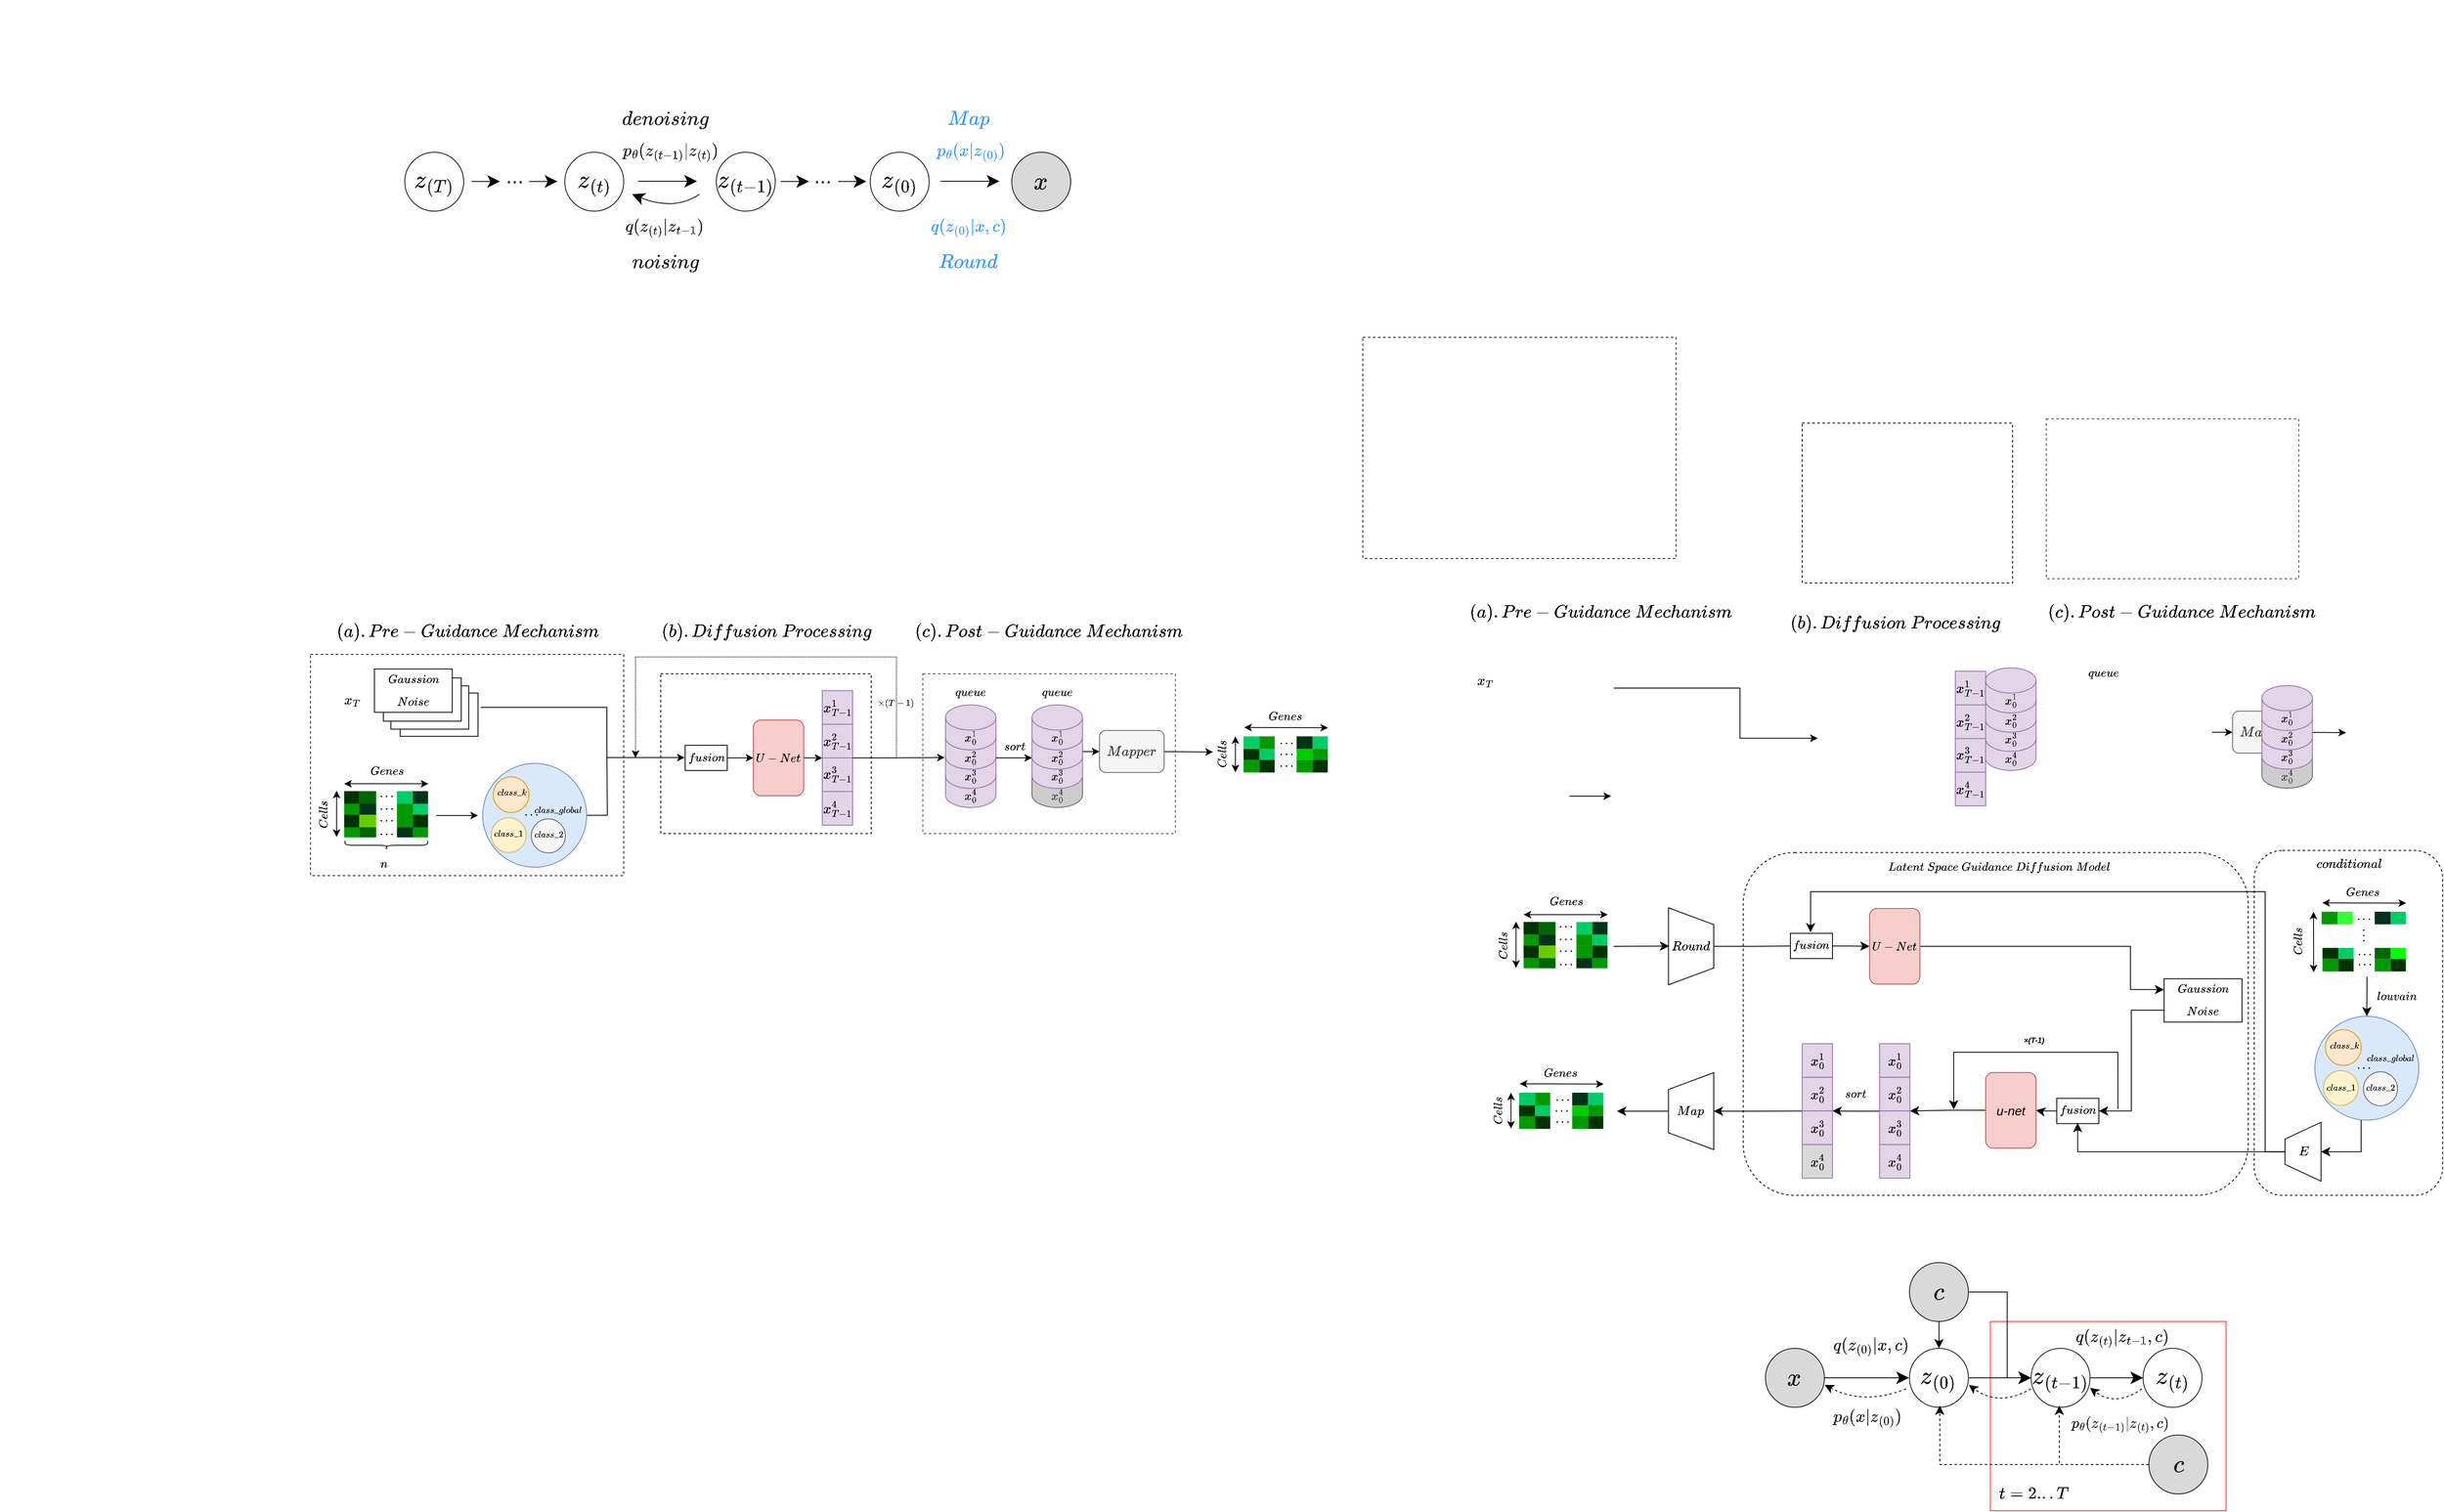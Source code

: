 <mxfile version="20.5.3" type="github">
  <diagram id="a45cf8ec-cd66-6f27-3ac3-be6e809c9e4a" name="Page-1">
    <mxGraphModel dx="819" dy="550" grid="1" gridSize="10" guides="1" tooltips="1" connect="1" arrows="1" fold="1" page="1" pageScale="1" pageWidth="827" pageHeight="1169" background="none" math="1" shadow="0">
      <root>
        <mxCell id="0" />
        <mxCell id="1" parent="0" />
        <mxCell id="-l9Mk85zTir52LxoKMyz-278" value="" style="rounded=1;whiteSpace=wrap;html=1;strokeColor=default;fontSize=13;fontColor=#000000;fillColor=#FFFFFF;gradientColor=none;fontStyle=2;dashed=1;" vertex="1" parent="1">
          <mxGeometry x="2677" y="1010" width="224" height="410" as="geometry" />
        </mxCell>
        <mxCell id="-l9Mk85zTir52LxoKMyz-266" value="" style="rounded=1;whiteSpace=wrap;html=1;strokeColor=default;fontSize=13;fontColor=#000000;fillColor=#FFFFFF;gradientColor=none;fontStyle=2;dashed=1;" vertex="1" parent="1">
          <mxGeometry x="2069.93" y="1012.5" width="600.07" height="407.5" as="geometry" />
        </mxCell>
        <mxCell id="-l9Mk85zTir52LxoKMyz-137" value="" style="rounded=0;whiteSpace=wrap;html=1;strokeColor=#FF3333;fontSize=20;fontColor=#000000;fillColor=#FFFFFF;gradientColor=none;" vertex="1" parent="1">
          <mxGeometry x="2363.56" y="1570" width="280" height="225" as="geometry" />
        </mxCell>
        <mxCell id="-l9Mk85zTir52LxoKMyz-93" value="" style="rounded=0;whiteSpace=wrap;html=1;strokeColor=#1A1A1A;fontSize=9;fontColor=#1A1A1A;fillColor=#FFFFFF;dashed=1;" vertex="1" parent="1">
          <mxGeometry x="367.87" y="777" width="372.13" height="263" as="geometry" />
        </mxCell>
        <mxCell id="RNldjSrTk-ECjSOE9ofg-31" value="" style="rounded=0;whiteSpace=wrap;html=1;dashed=1;strokeColor=default;opacity=70;" parent="1" vertex="1">
          <mxGeometry x="1095.34" y="800" width="300" height="190" as="geometry" />
        </mxCell>
        <mxCell id="RNldjSrTk-ECjSOE9ofg-253" value="$$x_0^4$$" style="shape=cylinder3;whiteSpace=wrap;html=1;boundedLbl=1;backgroundOutline=1;size=15;labelBorderColor=none;strokeColor=#9673a6;fillColor=#e1d5e7;gradientDirection=south;" parent="1" vertex="1">
          <mxGeometry x="1122.25" y="905.53" width="60" height="53.47" as="geometry" />
        </mxCell>
        <mxCell id="RNldjSrTk-ECjSOE9ofg-252" value="$$x_0^3$$" style="shape=cylinder3;whiteSpace=wrap;html=1;boundedLbl=1;backgroundOutline=1;size=15;labelBorderColor=none;strokeColor=#9673a6;fillColor=#e1d5e7;gradientDirection=south;" parent="1" vertex="1">
          <mxGeometry x="1122.25" y="882.84" width="60" height="53.47" as="geometry" />
        </mxCell>
        <mxCell id="RNldjSrTk-ECjSOE9ofg-264" style="edgeStyle=orthogonalEdgeStyle;rounded=0;orthogonalLoop=1;jettySize=auto;html=1;fontSize=18;" parent="1" target="RNldjSrTk-ECjSOE9ofg-256" edge="1">
          <mxGeometry relative="1" as="geometry">
            <mxPoint x="1182.25" y="898.204" as="sourcePoint" />
            <mxPoint x="1205.56" y="898.154" as="targetPoint" />
            <Array as="points">
              <mxPoint x="1182" y="900" />
            </Array>
          </mxGeometry>
        </mxCell>
        <mxCell id="RNldjSrTk-ECjSOE9ofg-251" value="$$x_0^2$$" style="shape=cylinder3;whiteSpace=wrap;html=1;boundedLbl=1;backgroundOutline=1;size=15;labelBorderColor=none;strokeColor=#9673a6;fillColor=#e1d5e7;gradientDirection=south;" parent="1" vertex="1">
          <mxGeometry x="1122.25" y="860.03" width="60" height="53.47" as="geometry" />
        </mxCell>
        <mxCell id="-l9Mk85zTir52LxoKMyz-92" style="edgeStyle=orthogonalEdgeStyle;rounded=0;orthogonalLoop=1;jettySize=auto;html=1;fontSize=9;fontColor=#1A1A1A;startArrow=none;startFill=0;endArrow=none;endFill=0;" edge="1" parent="1" source="RNldjSrTk-ECjSOE9ofg-78">
          <mxGeometry relative="1" as="geometry">
            <mxPoint x="720" y="900" as="targetPoint" />
          </mxGeometry>
        </mxCell>
        <mxCell id="RNldjSrTk-ECjSOE9ofg-78" value="" style="ellipse;whiteSpace=wrap;html=1;aspect=fixed;labelBorderColor=none;fillColor=#dae8fc;strokeColor=#6c8ebf;" parent="1" vertex="1">
          <mxGeometry x="572.46" y="906.5" width="123.5" height="123.5" as="geometry" />
        </mxCell>
        <mxCell id="RNldjSrTk-ECjSOE9ofg-193" value="" style="ellipse;whiteSpace=wrap;html=1;aspect=fixed;labelBorderColor=none;gradientDirection=south;fillColor=#fff2cc;strokeColor=#d6b656;" parent="1" vertex="1">
          <mxGeometry x="582.71" y="971.1" width="41.4" height="41.4" as="geometry" />
        </mxCell>
        <mxCell id="RNldjSrTk-ECjSOE9ofg-109" value="" style="rounded=0;whiteSpace=wrap;html=1;strokeColor=default;fontFamily=Helvetica;fontSize=14;fontColor=default;fillColor=default;" parent="1" vertex="1">
          <mxGeometry x="474.37" y="822.87" width="92.5" height="51.5" as="geometry" />
        </mxCell>
        <mxCell id="RNldjSrTk-ECjSOE9ofg-108" value="" style="rounded=0;whiteSpace=wrap;html=1;strokeColor=default;fontFamily=Helvetica;fontSize=14;fontColor=default;fillColor=default;" parent="1" vertex="1">
          <mxGeometry x="463.37" y="814.31" width="92.5" height="51.5" as="geometry" />
        </mxCell>
        <mxCell id="RNldjSrTk-ECjSOE9ofg-107" value="" style="rounded=0;whiteSpace=wrap;html=1;strokeColor=default;fontFamily=Helvetica;fontSize=14;fontColor=default;fillColor=default;" parent="1" vertex="1">
          <mxGeometry x="454.44" y="804.87" width="92.5" height="51.5" as="geometry" />
        </mxCell>
        <mxCell id="RNldjSrTk-ECjSOE9ofg-46" value="" style="rounded=0;whiteSpace=wrap;html=1;labelBorderColor=none;strokeColor=default;gradientColor=none;dashed=1;" parent="1" vertex="1">
          <mxGeometry x="784" y="800" width="250" height="190" as="geometry" />
        </mxCell>
        <mxCell id="RNldjSrTk-ECjSOE9ofg-77" style="edgeStyle=orthogonalEdgeStyle;rounded=0;orthogonalLoop=1;jettySize=auto;html=1;exitX=1;exitY=0.5;exitDx=0;exitDy=0;entryX=0;entryY=0.5;entryDx=0;entryDy=0;" parent="1" source="RNldjSrTk-ECjSOE9ofg-5" target="a7p1xofD0uFk-9MtaVhH-49" edge="1">
          <mxGeometry relative="1" as="geometry" />
        </mxCell>
        <mxCell id="RNldjSrTk-ECjSOE9ofg-5" value="" style="rounded=0;whiteSpace=wrap;html=1;" parent="1" vertex="1">
          <mxGeometry x="812.98" y="885" width="50" height="30" as="geometry" />
        </mxCell>
        <mxCell id="a7p1xofD0uFk-9MtaVhH-46" value="$$fusion$$" style="text;html=1;align=center;verticalAlign=middle;resizable=0;points=[];autosize=1;strokeColor=none;fillColor=none;fontSize=12;fontFamily=Helvetica;fontColor=default;" parent="1" vertex="1">
          <mxGeometry x="797.98" y="885" width="80" height="30" as="geometry" />
        </mxCell>
        <mxCell id="RNldjSrTk-ECjSOE9ofg-262" style="edgeStyle=orthogonalEdgeStyle;rounded=0;orthogonalLoop=1;jettySize=auto;html=1;fontSize=18;entryX=0.001;entryY=0.004;entryDx=0;entryDy=0;entryPerimeter=0;" parent="1" source="a7p1xofD0uFk-9MtaVhH-49" target="RNldjSrTk-ECjSOE9ofg-259" edge="1">
          <mxGeometry relative="1" as="geometry">
            <mxPoint x="974" y="900" as="targetPoint" />
            <Array as="points">
              <mxPoint x="964" y="900" />
              <mxPoint x="964" y="900" />
            </Array>
          </mxGeometry>
        </mxCell>
        <mxCell id="a7p1xofD0uFk-9MtaVhH-49" value="$$U-Net$$" style="rounded=1;whiteSpace=wrap;html=1;strokeColor=#b85450;fontFamily=Helvetica;fontSize=12;fillColor=#f8cecc;" parent="1" vertex="1">
          <mxGeometry x="894" y="855" width="59.86" height="90" as="geometry" />
        </mxCell>
        <mxCell id="a7p1xofD0uFk-9MtaVhH-51" value="&lt;font style=&quot;font-size: 14px;&quot;&gt;$$x_{T-1}^1$$&lt;/font&gt;" style="rounded=0;whiteSpace=wrap;html=1;strokeColor=#9673a6;fontFamily=Helvetica;fontSize=12;fillColor=#e1d5e7;" parent="1" vertex="1">
          <mxGeometry x="975.86" y="820" width="36" height="40" as="geometry" />
        </mxCell>
        <mxCell id="a7p1xofD0uFk-9MtaVhH-117" value="" style="endArrow=classic;startArrow=classic;html=1;rounded=0;fontFamily=Helvetica;fontSize=12;fontColor=default;" parent="1" edge="1">
          <mxGeometry width="50" height="50" relative="1" as="geometry">
            <mxPoint x="1477.19" y="863.87" as="sourcePoint" />
            <mxPoint x="1576.69" y="864.12" as="targetPoint" />
          </mxGeometry>
        </mxCell>
        <mxCell id="a7p1xofD0uFk-9MtaVhH-118" value="" style="endArrow=classic;startArrow=classic;html=1;rounded=0;fontFamily=Helvetica;fontSize=12;fontColor=default;" parent="1" edge="1">
          <mxGeometry width="50" height="50" relative="1" as="geometry">
            <mxPoint x="1466.69" y="917.12" as="sourcePoint" />
            <mxPoint x="1466.69" y="874.37" as="targetPoint" />
          </mxGeometry>
        </mxCell>
        <mxCell id="a7p1xofD0uFk-9MtaVhH-119" value="&lt;font style=&quot;font-size: 12px;&quot;&gt;$$Genes$$&lt;/font&gt;" style="text;html=1;align=center;verticalAlign=middle;resizable=0;points=[];autosize=1;strokeColor=none;fillColor=none;fontSize=12;fontFamily=Helvetica;fontColor=default;" parent="1" vertex="1">
          <mxGeometry x="1479.69" y="836.37" width="90" height="30" as="geometry" />
        </mxCell>
        <mxCell id="a7p1xofD0uFk-9MtaVhH-120" value="&lt;font style=&quot;font-size: 12px;&quot;&gt;$$Cells$$&lt;/font&gt;" style="text;html=1;align=center;verticalAlign=middle;resizable=0;points=[];autosize=1;strokeColor=none;fillColor=none;fontSize=10;fontFamily=Helvetica;fontColor=default;horizontal=0;" parent="1" vertex="1">
          <mxGeometry x="1431.69" y="861.12" width="40" height="70" as="geometry" />
        </mxCell>
        <mxCell id="a7p1xofD0uFk-9MtaVhH-121" value="&lt;div&gt;&lt;font style=&quot;font-size: 12px;&quot;&gt;$$Gaussion$$&lt;/font&gt;&lt;/div&gt;&lt;div&gt;&lt;font style=&quot;font-size: 12px;&quot;&gt;$$Noise$$&lt;/font&gt;&lt;/div&gt;" style="rounded=0;whiteSpace=wrap;html=1;strokeColor=default;fontFamily=Helvetica;fontSize=14;fontColor=default;fillColor=default;" parent="1" vertex="1">
          <mxGeometry x="443.79" y="794.31" width="92.5" height="51.5" as="geometry" />
        </mxCell>
        <mxCell id="RNldjSrTk-ECjSOE9ofg-245" style="edgeStyle=orthogonalEdgeStyle;rounded=0;orthogonalLoop=1;jettySize=auto;html=1;exitX=0;exitY=0.5;exitDx=0;exitDy=0;fontSize=14;" parent="1" edge="1">
          <mxGeometry relative="1" as="geometry">
            <mxPoint x="1440" y="893" as="targetPoint" />
            <mxPoint x="1353.19" y="892.56" as="sourcePoint" />
            <Array as="points">
              <mxPoint x="1397" y="893" />
              <mxPoint x="1440" y="893" />
            </Array>
          </mxGeometry>
        </mxCell>
        <mxCell id="a7p1xofD0uFk-9MtaVhH-188" value="$$x_T$$" style="text;html=1;align=center;verticalAlign=middle;resizable=0;points=[];autosize=1;strokeColor=none;fillColor=none;fontSize=14;fontFamily=Helvetica;fontColor=default;" parent="1" vertex="1">
          <mxGeometry x="376.87" y="815.62" width="80" height="30" as="geometry" />
        </mxCell>
        <mxCell id="a7p1xofD0uFk-9MtaVhH-217" value="" style="endArrow=classic;startArrow=classic;html=1;rounded=0;fontFamily=Helvetica;fontSize=12;fontColor=default;" parent="1" edge="1">
          <mxGeometry width="50" height="50" relative="1" as="geometry">
            <mxPoint x="407.87" y="930.78" as="sourcePoint" />
            <mxPoint x="507.87" y="930.78" as="targetPoint" />
          </mxGeometry>
        </mxCell>
        <mxCell id="a7p1xofD0uFk-9MtaVhH-218" value="" style="endArrow=classic;startArrow=classic;html=1;rounded=0;fontFamily=Helvetica;fontSize=12;fontColor=default;" parent="1" edge="1">
          <mxGeometry width="50" height="50" relative="1" as="geometry">
            <mxPoint x="398.87" y="994.0" as="sourcePoint" />
            <mxPoint x="398.87" y="939.0" as="targetPoint" />
          </mxGeometry>
        </mxCell>
        <mxCell id="a7p1xofD0uFk-9MtaVhH-219" value="&lt;font style=&quot;font-size: 12px;&quot;&gt;$$Cells$$&lt;/font&gt;" style="text;html=1;align=center;verticalAlign=middle;resizable=0;points=[];autosize=1;strokeColor=none;fillColor=none;fontSize=10;fontFamily=Helvetica;fontColor=default;horizontal=0;" parent="1" vertex="1">
          <mxGeometry x="363.87" y="933.0" width="40" height="70" as="geometry" />
        </mxCell>
        <mxCell id="a7p1xofD0uFk-9MtaVhH-220" value="&lt;font style=&quot;font-size: 12px;&quot;&gt;$$Genes$$&lt;/font&gt;" style="text;html=1;align=center;verticalAlign=middle;resizable=0;points=[];autosize=1;strokeColor=none;fillColor=none;fontSize=12;fontFamily=Helvetica;fontColor=default;" parent="1" vertex="1">
          <mxGeometry x="412.87" y="900.5" width="90" height="30" as="geometry" />
        </mxCell>
        <mxCell id="a7p1xofD0uFk-9MtaVhH-246" value="&lt;font style=&quot;font-size: 9px;&quot;&gt;$$class\_1$$&lt;/font&gt;" style="text;html=1;align=center;verticalAlign=middle;resizable=0;points=[];autosize=1;strokeColor=none;fillColor=none;fontSize=14;fontFamily=Helvetica;fontColor=default;" parent="1" vertex="1">
          <mxGeometry x="562.94" y="975.08" width="80" height="30" as="geometry" />
        </mxCell>
        <mxCell id="RNldjSrTk-ECjSOE9ofg-26" value="&lt;font style=&quot;font-size: 18px;&quot;&gt;&lt;b&gt;$$(b).Diffusion\ Processing$$&lt;/b&gt;&lt;/font&gt;" style="text;html=1;align=center;verticalAlign=middle;resizable=0;points=[];autosize=1;strokeColor=none;fillColor=none;" parent="1" vertex="1">
          <mxGeometry x="769" y="730" width="280" height="40" as="geometry" />
        </mxCell>
        <mxCell id="RNldjSrTk-ECjSOE9ofg-30" value="&lt;font style=&quot;font-size: 18px;&quot;&gt;&lt;b&gt;$$(c).Post-Guidance\ Mechanism$$&lt;/b&gt;&lt;/font&gt;" style="text;html=1;align=center;verticalAlign=middle;resizable=0;points=[];autosize=1;strokeColor=none;fillColor=none;" parent="1" vertex="1">
          <mxGeometry x="1080.34" y="730" width="330" height="40" as="geometry" />
        </mxCell>
        <mxCell id="RNldjSrTk-ECjSOE9ofg-244" style="edgeStyle=orthogonalEdgeStyle;rounded=0;orthogonalLoop=1;jettySize=auto;html=1;exitX=1;exitY=0.5;exitDx=0;exitDy=0;exitPerimeter=0;fontSize=14;entryX=0;entryY=0.5;entryDx=0;entryDy=0;" parent="1" target="RNldjSrTk-ECjSOE9ofg-249" edge="1">
          <mxGeometry relative="1" as="geometry">
            <mxPoint x="1315.0" y="892.67" as="targetPoint" />
            <mxPoint x="1280.91" y="892.5" as="sourcePoint" />
          </mxGeometry>
        </mxCell>
        <mxCell id="RNldjSrTk-ECjSOE9ofg-51" value="&lt;font style=&quot;font-size: 9px;&quot;&gt;&lt;b&gt;&lt;font style=&quot;font-size: 9px;&quot;&gt;$$×(T-1)$$&lt;/font&gt;&lt;/b&gt;&lt;/font&gt;" style="text;html=1;align=center;verticalAlign=middle;resizable=0;points=[];autosize=1;strokeColor=none;fillColor=none;" parent="1" vertex="1">
          <mxGeometry x="1028.34" y="820" width="70" height="30" as="geometry" />
        </mxCell>
        <mxCell id="RNldjSrTk-ECjSOE9ofg-80" value="" style="shape=partialRectangle;html=1;whiteSpace=wrap;connectable=0;overflow=hidden;top=0;left=0;bottom=0;right=0;pointerEvents=1;rounded=1;fontFamily=Helvetica;fontSize=12;fillColor=#00CC66;" parent="1" vertex="1">
          <mxGeometry x="470.56" y="939.5" width="19" height="15" as="geometry">
            <mxRectangle width="19" height="15" as="alternateBounds" />
          </mxGeometry>
        </mxCell>
        <mxCell id="RNldjSrTk-ECjSOE9ofg-81" value="" style="shape=partialRectangle;html=1;whiteSpace=wrap;connectable=0;overflow=hidden;fillColor=#00331A;top=0;left=0;bottom=0;right=0;pointerEvents=1;rounded=1;strokeColor=default;fontFamily=Helvetica;fontSize=12;fontColor=default;" parent="1" vertex="1">
          <mxGeometry x="489.56" y="939.5" width="18" height="15" as="geometry">
            <mxRectangle width="18" height="15" as="alternateBounds" />
          </mxGeometry>
        </mxCell>
        <mxCell id="RNldjSrTk-ECjSOE9ofg-82" value="" style="shape=partialRectangle;html=1;whiteSpace=wrap;connectable=0;overflow=hidden;fillColor=#009900;top=0;left=0;bottom=0;right=0;pointerEvents=1;rounded=1;strokeColor=default;fontFamily=Helvetica;fontSize=12;fontColor=default;" parent="1" vertex="1">
          <mxGeometry x="470.56" y="954.5" width="19" height="13" as="geometry">
            <mxRectangle width="19" height="13" as="alternateBounds" />
          </mxGeometry>
        </mxCell>
        <mxCell id="RNldjSrTk-ECjSOE9ofg-83" value="" style="shape=partialRectangle;html=1;whiteSpace=wrap;connectable=0;overflow=hidden;fillColor=#00CC66;top=0;left=0;bottom=0;right=0;pointerEvents=1;rounded=1;strokeColor=default;fontFamily=Helvetica;fontSize=12;fontColor=default;" parent="1" vertex="1">
          <mxGeometry x="489.56" y="954.5" width="18" height="13" as="geometry">
            <mxRectangle width="18" height="13" as="alternateBounds" />
          </mxGeometry>
        </mxCell>
        <mxCell id="RNldjSrTk-ECjSOE9ofg-84" value="" style="shape=partialRectangle;html=1;whiteSpace=wrap;connectable=0;overflow=hidden;fillColor=#009900;top=0;left=0;bottom=0;right=0;pointerEvents=1;rounded=1;strokeColor=default;fontFamily=Helvetica;fontSize=12;fontColor=default;" parent="1" vertex="1">
          <mxGeometry x="470.56" y="967.5" width="19" height="15" as="geometry">
            <mxRectangle width="19" height="15" as="alternateBounds" />
          </mxGeometry>
        </mxCell>
        <mxCell id="RNldjSrTk-ECjSOE9ofg-85" value="" style="shape=partialRectangle;html=1;whiteSpace=wrap;connectable=0;overflow=hidden;fillColor=#003300;top=0;left=0;bottom=0;right=0;pointerEvents=1;rounded=1;strokeColor=default;fontFamily=Helvetica;fontSize=12;fontColor=default;" parent="1" vertex="1">
          <mxGeometry x="489.56" y="967.5" width="18" height="15" as="geometry">
            <mxRectangle width="18" height="15" as="alternateBounds" />
          </mxGeometry>
        </mxCell>
        <mxCell id="RNldjSrTk-ECjSOE9ofg-86" value="" style="shape=partialRectangle;html=1;whiteSpace=wrap;connectable=0;overflow=hidden;top=0;left=0;bottom=0;right=0;pointerEvents=1;rounded=1;fontFamily=Helvetica;fontSize=12;fillColor=#00331A;" parent="1" vertex="1">
          <mxGeometry x="470.56" y="982.5" width="19" height="12" as="geometry">
            <mxRectangle width="19" height="12" as="alternateBounds" />
          </mxGeometry>
        </mxCell>
        <mxCell id="RNldjSrTk-ECjSOE9ofg-87" value="" style="shape=partialRectangle;html=1;whiteSpace=wrap;connectable=0;overflow=hidden;fillColor=#009900;top=0;left=0;bottom=0;right=0;pointerEvents=1;rounded=1;strokeColor=default;fontFamily=Helvetica;fontSize=12;fontColor=default;" parent="1" vertex="1">
          <mxGeometry x="489.56" y="982.5" width="18" height="12" as="geometry">
            <mxRectangle width="18" height="12" as="alternateBounds" />
          </mxGeometry>
        </mxCell>
        <mxCell id="RNldjSrTk-ECjSOE9ofg-88" value="" style="shape=partialRectangle;html=1;whiteSpace=wrap;connectable=0;overflow=hidden;fillColor=#003300;top=0;left=0;bottom=0;right=0;pointerEvents=1;rounded=1;strokeColor=default;fontFamily=Helvetica;fontSize=12;fontColor=default;" parent="1" vertex="1">
          <mxGeometry x="407.87" y="939.5" width="18" height="15" as="geometry">
            <mxRectangle width="18" height="15" as="alternateBounds" />
          </mxGeometry>
        </mxCell>
        <mxCell id="RNldjSrTk-ECjSOE9ofg-89" value="" style="shape=partialRectangle;html=1;whiteSpace=wrap;connectable=0;overflow=hidden;top=0;left=0;bottom=0;right=0;pointerEvents=1;rounded=1;fontFamily=Helvetica;fontSize=12;fillColor=#006600;" parent="1" vertex="1">
          <mxGeometry x="425.87" y="939.5" width="20" height="15" as="geometry">
            <mxRectangle width="20" height="15" as="alternateBounds" />
          </mxGeometry>
        </mxCell>
        <mxCell id="RNldjSrTk-ECjSOE9ofg-90" value="" style="shape=partialRectangle;html=1;whiteSpace=wrap;connectable=0;overflow=hidden;fillColor=#009900;top=0;left=0;bottom=0;right=0;pointerEvents=1;rounded=1;strokeColor=default;fontFamily=Helvetica;fontSize=12;fontColor=default;" parent="1" vertex="1">
          <mxGeometry x="407.87" y="954.5" width="18" height="13" as="geometry">
            <mxRectangle width="18" height="13" as="alternateBounds" />
          </mxGeometry>
        </mxCell>
        <mxCell id="RNldjSrTk-ECjSOE9ofg-91" value="" style="shape=partialRectangle;html=1;whiteSpace=wrap;connectable=0;overflow=hidden;fillColor=#00331A;top=0;left=0;bottom=0;right=0;pointerEvents=1;rounded=1;strokeColor=default;fontFamily=Helvetica;fontSize=12;fontColor=default;" parent="1" vertex="1">
          <mxGeometry x="425.87" y="954.5" width="20" height="13" as="geometry">
            <mxRectangle width="20" height="13" as="alternateBounds" />
          </mxGeometry>
        </mxCell>
        <mxCell id="RNldjSrTk-ECjSOE9ofg-92" value="" style="shape=partialRectangle;html=1;whiteSpace=wrap;connectable=0;overflow=hidden;fillColor=#003300;top=0;left=0;bottom=0;right=0;pointerEvents=1;rounded=1;strokeColor=#003300;fontFamily=Helvetica;fontSize=12;fontColor=default;" parent="1" vertex="1">
          <mxGeometry x="407.87" y="967.5" width="18" height="15" as="geometry">
            <mxRectangle width="18" height="15" as="alternateBounds" />
          </mxGeometry>
        </mxCell>
        <mxCell id="RNldjSrTk-ECjSOE9ofg-93" value="" style="shape=partialRectangle;html=1;whiteSpace=wrap;connectable=0;overflow=hidden;fillColor=#66CC00;top=0;left=0;bottom=0;right=0;pointerEvents=1;rounded=1;strokeColor=default;fontFamily=Helvetica;fontSize=12;fontColor=default;" parent="1" vertex="1">
          <mxGeometry x="425.87" y="967.5" width="20" height="15" as="geometry">
            <mxRectangle width="20" height="15" as="alternateBounds" />
          </mxGeometry>
        </mxCell>
        <mxCell id="RNldjSrTk-ECjSOE9ofg-94" value="" style="shape=partialRectangle;html=1;whiteSpace=wrap;connectable=0;overflow=hidden;fillColor=#009900;top=0;left=0;bottom=0;right=0;pointerEvents=1;rounded=1;strokeColor=default;fontFamily=Helvetica;fontSize=12;fontColor=default;" parent="1" vertex="1">
          <mxGeometry x="407.87" y="982.5" width="18" height="12" as="geometry">
            <mxRectangle width="18" height="12" as="alternateBounds" />
          </mxGeometry>
        </mxCell>
        <mxCell id="RNldjSrTk-ECjSOE9ofg-95" value="" style="shape=partialRectangle;html=1;whiteSpace=wrap;connectable=0;overflow=hidden;fillColor=#006600;top=0;left=0;bottom=0;right=0;pointerEvents=1;rounded=1;strokeColor=default;fontFamily=Helvetica;fontSize=12;fontColor=default;" parent="1" vertex="1">
          <mxGeometry x="425.87" y="982.5" width="20" height="12" as="geometry">
            <mxRectangle width="20" height="12" as="alternateBounds" />
          </mxGeometry>
        </mxCell>
        <mxCell id="RNldjSrTk-ECjSOE9ofg-101" value="$$...$$" style="text;html=1;align=center;verticalAlign=middle;resizable=0;points=[];autosize=1;strokeColor=none;fillColor=none;" parent="1" vertex="1">
          <mxGeometry x="427.87" y="926.5" width="60" height="30" as="geometry" />
        </mxCell>
        <mxCell id="RNldjSrTk-ECjSOE9ofg-102" value="$$...$$" style="text;html=1;align=center;verticalAlign=middle;resizable=0;points=[];autosize=1;strokeColor=none;fillColor=none;" parent="1" vertex="1">
          <mxGeometry x="427.87" y="941.5" width="60" height="30" as="geometry" />
        </mxCell>
        <mxCell id="RNldjSrTk-ECjSOE9ofg-103" value="$$...$$" style="text;html=1;align=center;verticalAlign=middle;resizable=0;points=[];autosize=1;strokeColor=none;fillColor=none;" parent="1" vertex="1">
          <mxGeometry x="427.87" y="955.5" width="60" height="30" as="geometry" />
        </mxCell>
        <mxCell id="RNldjSrTk-ECjSOE9ofg-104" value="$$...$$" style="text;html=1;align=center;verticalAlign=middle;resizable=0;points=[];autosize=1;strokeColor=none;fillColor=none;" parent="1" vertex="1">
          <mxGeometry x="427.87" y="971.5" width="60" height="30" as="geometry" />
        </mxCell>
        <mxCell id="RNldjSrTk-ECjSOE9ofg-105" value="$$n$$" style="text;html=1;align=center;verticalAlign=middle;resizable=0;points=[];autosize=1;strokeColor=none;fillColor=none;" parent="1" vertex="1">
          <mxGeometry x="424.56" y="1011.0" width="60" height="30" as="geometry" />
        </mxCell>
        <mxCell id="RNldjSrTk-ECjSOE9ofg-106" value="" style="shape=curlyBracket;whiteSpace=wrap;html=1;rounded=1;flipH=1;strokeColor=default;fontFamily=Helvetica;fontSize=14;fontColor=default;fillColor=default;rotation=90;" parent="1" vertex="1">
          <mxGeometry x="452.66" y="954.83" width="10.69" height="98.16" as="geometry" />
        </mxCell>
        <mxCell id="RNldjSrTk-ECjSOE9ofg-113" value="" style="shape=partialRectangle;html=1;whiteSpace=wrap;connectable=0;overflow=hidden;top=0;left=0;bottom=0;right=0;pointerEvents=1;rounded=1;fontFamily=Helvetica;fontSize=12;fillColor=#00331A;" parent="1" vertex="1">
          <mxGeometry x="1539.38" y="874.37" width="19" height="15" as="geometry">
            <mxRectangle width="19" height="15" as="alternateBounds" />
          </mxGeometry>
        </mxCell>
        <mxCell id="RNldjSrTk-ECjSOE9ofg-114" value="" style="shape=partialRectangle;html=1;whiteSpace=wrap;connectable=0;overflow=hidden;fillColor=#00CC66;top=0;left=0;bottom=0;right=0;pointerEvents=1;rounded=1;strokeColor=default;fontFamily=Helvetica;fontSize=12;fontColor=default;" parent="1" vertex="1">
          <mxGeometry x="1558.38" y="874.37" width="18" height="15" as="geometry">
            <mxRectangle width="18" height="15" as="alternateBounds" />
          </mxGeometry>
        </mxCell>
        <mxCell id="RNldjSrTk-ECjSOE9ofg-115" value="" style="shape=partialRectangle;html=1;whiteSpace=wrap;connectable=0;overflow=hidden;fillColor=#00CC00;top=0;left=0;bottom=0;right=0;pointerEvents=1;rounded=1;strokeColor=default;fontFamily=Helvetica;fontSize=12;fontColor=default;" parent="1" vertex="1">
          <mxGeometry x="1539.38" y="889.37" width="19" height="13" as="geometry">
            <mxRectangle width="19" height="13" as="alternateBounds" />
          </mxGeometry>
        </mxCell>
        <mxCell id="RNldjSrTk-ECjSOE9ofg-116" value="" style="shape=partialRectangle;html=1;whiteSpace=wrap;connectable=0;overflow=hidden;fillColor=#009900;top=0;left=0;bottom=0;right=0;pointerEvents=1;rounded=1;strokeColor=default;fontFamily=Helvetica;fontSize=12;fontColor=default;" parent="1" vertex="1">
          <mxGeometry x="1558.38" y="889.37" width="18" height="13" as="geometry">
            <mxRectangle width="18" height="13" as="alternateBounds" />
          </mxGeometry>
        </mxCell>
        <mxCell id="RNldjSrTk-ECjSOE9ofg-117" value="" style="shape=partialRectangle;html=1;whiteSpace=wrap;connectable=0;overflow=hidden;fillColor=#009900;top=0;left=0;bottom=0;right=0;pointerEvents=1;rounded=1;strokeColor=default;fontFamily=Helvetica;fontSize=12;fontColor=default;" parent="1" vertex="1">
          <mxGeometry x="1539.38" y="902.37" width="19" height="15" as="geometry">
            <mxRectangle width="19" height="15" as="alternateBounds" />
          </mxGeometry>
        </mxCell>
        <mxCell id="RNldjSrTk-ECjSOE9ofg-118" value="" style="shape=partialRectangle;html=1;whiteSpace=wrap;connectable=0;overflow=hidden;fillColor=#003300;top=0;left=0;bottom=0;right=0;pointerEvents=1;rounded=1;strokeColor=default;fontFamily=Helvetica;fontSize=12;fontColor=default;" parent="1" vertex="1">
          <mxGeometry x="1558.38" y="902.37" width="18" height="15" as="geometry">
            <mxRectangle width="18" height="15" as="alternateBounds" />
          </mxGeometry>
        </mxCell>
        <mxCell id="RNldjSrTk-ECjSOE9ofg-129" value="$$...$$" style="text;html=1;align=center;verticalAlign=middle;resizable=0;points=[];autosize=1;strokeColor=none;fillColor=none;" parent="1" vertex="1">
          <mxGeometry x="1496.69" y="877.0" width="60" height="30" as="geometry" />
        </mxCell>
        <mxCell id="RNldjSrTk-ECjSOE9ofg-130" value="$$...$$" style="text;html=1;align=center;verticalAlign=middle;resizable=0;points=[];autosize=1;strokeColor=none;fillColor=none;" parent="1" vertex="1">
          <mxGeometry x="1497.34" y="890.75" width="60" height="30" as="geometry" />
        </mxCell>
        <mxCell id="RNldjSrTk-ECjSOE9ofg-133" value="$$...$$" style="text;html=1;align=center;verticalAlign=middle;resizable=0;points=[];autosize=1;strokeColor=none;fillColor=none;" parent="1" vertex="1">
          <mxGeometry x="1497.34" y="864.0" width="60" height="30" as="geometry" />
        </mxCell>
        <mxCell id="RNldjSrTk-ECjSOE9ofg-163" value="$$queue$$" style="text;html=1;align=center;verticalAlign=middle;resizable=0;points=[];autosize=1;strokeColor=none;fillColor=none;" parent="1" vertex="1">
          <mxGeometry x="1112.25" y="807" width="80" height="30" as="geometry" />
        </mxCell>
        <mxCell id="RNldjSrTk-ECjSOE9ofg-194" value="" style="ellipse;whiteSpace=wrap;html=1;aspect=fixed;labelBorderColor=none;gradientDirection=south;fillColor=#f5f5f5;fontColor=#333333;strokeColor=#666666;" parent="1" vertex="1">
          <mxGeometry x="630.19" y="972.5" width="40.5" height="40.5" as="geometry" />
        </mxCell>
        <mxCell id="RNldjSrTk-ECjSOE9ofg-195" value="&lt;font style=&quot;font-size: 9px;&quot;&gt;$$class\_2$$&lt;/font&gt;" style="text;html=1;align=center;verticalAlign=middle;resizable=0;points=[];autosize=1;strokeColor=none;fillColor=none;fontSize=14;fontFamily=Helvetica;fontColor=default;" parent="1" vertex="1">
          <mxGeometry x="610.59" y="976.49" width="80" height="30" as="geometry" />
        </mxCell>
        <mxCell id="RNldjSrTk-ECjSOE9ofg-196" value="" style="ellipse;whiteSpace=wrap;html=1;aspect=fixed;labelBorderColor=none;gradientDirection=south;fillColor=#ffe6cc;strokeColor=#d79b00;" parent="1" vertex="1">
          <mxGeometry x="584.99" y="922.5" width="42.5" height="42.5" as="geometry" />
        </mxCell>
        <mxCell id="RNldjSrTk-ECjSOE9ofg-197" value="&lt;font style=&quot;font-size: 9px;&quot;&gt;$$class\_k$$&lt;/font&gt;" style="text;html=1;align=center;verticalAlign=middle;resizable=0;points=[];autosize=1;strokeColor=none;fillColor=none;fontSize=14;fontFamily=Helvetica;fontColor=default;" parent="1" vertex="1">
          <mxGeometry x="566.94" y="926.4" width="80" height="30" as="geometry" />
        </mxCell>
        <mxCell id="RNldjSrTk-ECjSOE9ofg-198" value="&lt;font style=&quot;font-size: 12px;&quot;&gt;$$...$$&lt;/font&gt;" style="text;html=1;align=center;verticalAlign=middle;resizable=0;points=[];autosize=1;strokeColor=none;fillColor=none;" parent="1" vertex="1">
          <mxGeometry x="599.94" y="949.49" width="60" height="30" as="geometry" />
        </mxCell>
        <mxCell id="RNldjSrTk-ECjSOE9ofg-199" value="&lt;font style=&quot;font-size: 9px;&quot;&gt;$$class\_global$$&lt;/font&gt;" style="text;html=1;align=center;verticalAlign=middle;resizable=0;points=[];autosize=1;strokeColor=none;fillColor=none;" parent="1" vertex="1">
          <mxGeometry x="612.32" y="947.0" width="100" height="30" as="geometry" />
        </mxCell>
        <mxCell id="RNldjSrTk-ECjSOE9ofg-249" value="$$Mapper$$" style="rounded=1;whiteSpace=wrap;html=1;labelBorderColor=none;strokeColor=#666666;fontSize=14;fillColor=#f5f5f5;gradientDirection=south;fontColor=#333333;" parent="1" vertex="1">
          <mxGeometry x="1305.19" y="867.37" width="76.81" height="50" as="geometry" />
        </mxCell>
        <mxCell id="RNldjSrTk-ECjSOE9ofg-250" value="$$x_0^1$$" style="shape=cylinder3;whiteSpace=wrap;html=1;boundedLbl=1;backgroundOutline=1;size=15;labelBorderColor=none;strokeColor=#9673a6;fillColor=#e1d5e7;gradientDirection=south;" parent="1" vertex="1">
          <mxGeometry x="1122.25" y="837" width="60" height="53.47" as="geometry" />
        </mxCell>
        <mxCell id="RNldjSrTk-ECjSOE9ofg-254" value="$$x_0^4$$" style="shape=cylinder3;whiteSpace=wrap;html=1;boundedLbl=1;backgroundOutline=1;size=15;labelBorderColor=none;strokeColor=#666666;fillColor=#CCCCCC;gradientDirection=south;fontColor=#333333;" parent="1" vertex="1">
          <mxGeometry x="1225" y="905.53" width="60" height="53.47" as="geometry" />
        </mxCell>
        <mxCell id="RNldjSrTk-ECjSOE9ofg-255" value="$$x_0^3$$" style="shape=cylinder3;whiteSpace=wrap;html=1;boundedLbl=1;backgroundOutline=1;size=15;labelBorderColor=none;strokeColor=#9673a6;fillColor=#e1d5e7;gradientDirection=south;" parent="1" vertex="1">
          <mxGeometry x="1225" y="882.84" width="60" height="53.47" as="geometry" />
        </mxCell>
        <mxCell id="RNldjSrTk-ECjSOE9ofg-256" value="$$x_0^2$$" style="shape=cylinder3;whiteSpace=wrap;html=1;boundedLbl=1;backgroundOutline=1;size=15;labelBorderColor=none;strokeColor=#9673a6;fillColor=#e1d5e7;gradientDirection=south;" parent="1" vertex="1">
          <mxGeometry x="1225" y="860.03" width="60" height="53.47" as="geometry" />
        </mxCell>
        <mxCell id="RNldjSrTk-ECjSOE9ofg-257" value="$$x_0^1$$" style="shape=cylinder3;whiteSpace=wrap;html=1;boundedLbl=1;backgroundOutline=1;size=15;labelBorderColor=none;strokeColor=#9673a6;fillColor=#e1d5e7;gradientDirection=south;" parent="1" vertex="1">
          <mxGeometry x="1225" y="837" width="60" height="53.47" as="geometry" />
        </mxCell>
        <mxCell id="RNldjSrTk-ECjSOE9ofg-258" value="&lt;font style=&quot;font-size: 14px;&quot;&gt;$$x_{T-1}^2$$&lt;/font&gt;" style="rounded=0;whiteSpace=wrap;html=1;strokeColor=#9673a6;fontFamily=Helvetica;fontSize=12;fillColor=#e1d5e7;" parent="1" vertex="1">
          <mxGeometry x="975.86" y="860" width="36" height="40" as="geometry" />
        </mxCell>
        <mxCell id="ejxYT8m6NB6i7y6XUN0g-2" style="edgeStyle=orthogonalEdgeStyle;rounded=0;orthogonalLoop=1;jettySize=auto;html=1;exitX=1;exitY=0;exitDx=0;exitDy=0;dashed=1;dashPattern=1 1;" parent="1" source="RNldjSrTk-ECjSOE9ofg-259" edge="1">
          <mxGeometry relative="1" as="geometry">
            <mxPoint x="754" y="900" as="targetPoint" />
            <Array as="points">
              <mxPoint x="1064" y="900" />
              <mxPoint x="1064" y="780" />
              <mxPoint x="754" y="780" />
            </Array>
          </mxGeometry>
        </mxCell>
        <mxCell id="RNldjSrTk-ECjSOE9ofg-259" value="&lt;font style=&quot;font-size: 14px;&quot;&gt;$$x_{T-1}^3$$&lt;/font&gt;" style="rounded=0;whiteSpace=wrap;html=1;strokeColor=#9673a6;fontFamily=Helvetica;fontSize=12;fillColor=#e1d5e7;" parent="1" vertex="1">
          <mxGeometry x="975.86" y="900" width="36" height="40" as="geometry" />
        </mxCell>
        <mxCell id="RNldjSrTk-ECjSOE9ofg-260" value="&lt;font style=&quot;font-size: 14px;&quot;&gt;$$x_{T-1}^4$$&lt;/font&gt;" style="rounded=0;whiteSpace=wrap;html=1;strokeColor=#9673a6;fontFamily=Helvetica;fontSize=12;fillColor=#e1d5e7;" parent="1" vertex="1">
          <mxGeometry x="975.86" y="940" width="36" height="40" as="geometry" />
        </mxCell>
        <mxCell id="RNldjSrTk-ECjSOE9ofg-265" style="edgeStyle=orthogonalEdgeStyle;rounded=0;orthogonalLoop=1;jettySize=auto;html=1;fontSize=18;entryX=-0.016;entryY=0.313;entryDx=0;entryDy=0;entryPerimeter=0;exitX=1;exitY=0;exitDx=0;exitDy=0;" parent="1" source="RNldjSrTk-ECjSOE9ofg-259" target="RNldjSrTk-ECjSOE9ofg-252" edge="1">
          <mxGeometry relative="1" as="geometry">
            <mxPoint x="1105.25" y="900" as="targetPoint" />
            <mxPoint x="970" y="900" as="sourcePoint" />
            <Array as="points">
              <mxPoint x="1046" y="900" />
            </Array>
          </mxGeometry>
        </mxCell>
        <mxCell id="RNldjSrTk-ECjSOE9ofg-266" value="&lt;font style=&quot;font-size: 12px;&quot;&gt;$$sort$$&lt;/font&gt;" style="text;html=1;align=center;verticalAlign=middle;resizable=0;points=[];autosize=1;strokeColor=none;fillColor=none;fontSize=18;" parent="1" vertex="1">
          <mxGeometry x="1169" y="867.37" width="70" height="40" as="geometry" />
        </mxCell>
        <mxCell id="RNldjSrTk-ECjSOE9ofg-267" value="$$queue$$" style="text;html=1;align=center;verticalAlign=middle;resizable=0;points=[];autosize=1;strokeColor=none;fillColor=none;" parent="1" vertex="1">
          <mxGeometry x="1215" y="807" width="80" height="30" as="geometry" />
        </mxCell>
        <mxCell id="RNldjSrTk-ECjSOE9ofg-270" value="" style="shape=partialRectangle;html=1;whiteSpace=wrap;connectable=0;overflow=hidden;top=0;left=0;bottom=0;right=0;pointerEvents=1;rounded=1;fontFamily=Helvetica;fontSize=12;fillColor=#00CC66;" parent="1" vertex="1">
          <mxGeometry x="1476.34" y="874.37" width="19" height="15" as="geometry">
            <mxRectangle width="19" height="15" as="alternateBounds" />
          </mxGeometry>
        </mxCell>
        <mxCell id="RNldjSrTk-ECjSOE9ofg-271" value="" style="shape=partialRectangle;html=1;whiteSpace=wrap;connectable=0;overflow=hidden;fillColor=#009900;top=0;left=0;bottom=0;right=0;pointerEvents=1;rounded=1;strokeColor=default;fontFamily=Helvetica;fontSize=12;fontColor=default;" parent="1" vertex="1">
          <mxGeometry x="1495.34" y="874.37" width="18" height="15" as="geometry">
            <mxRectangle width="18" height="15" as="alternateBounds" />
          </mxGeometry>
        </mxCell>
        <mxCell id="RNldjSrTk-ECjSOE9ofg-272" value="" style="shape=partialRectangle;html=1;whiteSpace=wrap;connectable=0;overflow=hidden;fillColor=#003300;top=0;left=0;bottom=0;right=0;pointerEvents=1;rounded=1;strokeColor=default;fontFamily=Helvetica;fontSize=12;fontColor=default;" parent="1" vertex="1">
          <mxGeometry x="1476.34" y="889.37" width="19" height="13" as="geometry">
            <mxRectangle width="19" height="13" as="alternateBounds" />
          </mxGeometry>
        </mxCell>
        <mxCell id="RNldjSrTk-ECjSOE9ofg-273" value="" style="shape=partialRectangle;html=1;whiteSpace=wrap;connectable=0;overflow=hidden;fillColor=#00CC66;top=0;left=0;bottom=0;right=0;pointerEvents=1;rounded=1;strokeColor=default;fontFamily=Helvetica;fontSize=12;fontColor=default;" parent="1" vertex="1">
          <mxGeometry x="1495.34" y="889.37" width="18" height="13" as="geometry">
            <mxRectangle width="18" height="13" as="alternateBounds" />
          </mxGeometry>
        </mxCell>
        <mxCell id="RNldjSrTk-ECjSOE9ofg-274" value="" style="shape=partialRectangle;html=1;whiteSpace=wrap;connectable=0;overflow=hidden;fillColor=#009900;top=0;left=0;bottom=0;right=0;pointerEvents=1;rounded=1;strokeColor=default;fontFamily=Helvetica;fontSize=12;fontColor=default;" parent="1" vertex="1">
          <mxGeometry x="1476.34" y="902.37" width="19" height="15" as="geometry">
            <mxRectangle width="19" height="15" as="alternateBounds" />
          </mxGeometry>
        </mxCell>
        <mxCell id="RNldjSrTk-ECjSOE9ofg-275" value="" style="shape=partialRectangle;html=1;whiteSpace=wrap;connectable=0;overflow=hidden;fillColor=#003300;top=0;left=0;bottom=0;right=0;pointerEvents=1;rounded=1;strokeColor=default;fontFamily=Helvetica;fontSize=12;fontColor=default;" parent="1" vertex="1">
          <mxGeometry x="1495.34" y="902.37" width="18" height="15" as="geometry">
            <mxRectangle width="18" height="15" as="alternateBounds" />
          </mxGeometry>
        </mxCell>
        <mxCell id="-l9Mk85zTir52LxoKMyz-21" value="" style="ellipse;whiteSpace=wrap;html=1;aspect=fixed;fontSize=72;fontColor=#1A1A1A;" vertex="1" parent="1">
          <mxGeometry x="NaN" y="NaN" width="NaN" height="2.75" as="geometry" />
        </mxCell>
        <mxCell id="-l9Mk85zTir52LxoKMyz-90" value="" style="endArrow=classic;html=1;rounded=0;fontSize=10;fontColor=#1A1A1A;" edge="1" parent="1">
          <mxGeometry width="50" height="50" relative="1" as="geometry">
            <mxPoint x="517.18" y="968.5" as="sourcePoint" />
            <mxPoint x="566.87" y="968.5" as="targetPoint" />
          </mxGeometry>
        </mxCell>
        <mxCell id="-l9Mk85zTir52LxoKMyz-94" value="&lt;font style=&quot;font-size: 18px;&quot;&gt;&lt;b&gt;$$(a).Pre-Guidance\ Mechanism$$&lt;/b&gt;&lt;/font&gt;" style="text;html=1;align=center;verticalAlign=middle;resizable=0;points=[];autosize=1;strokeColor=none;fillColor=none;" vertex="1" parent="1">
          <mxGeometry x="393.93" y="730" width="320" height="40" as="geometry" />
        </mxCell>
        <mxCell id="-l9Mk85zTir52LxoKMyz-91" style="edgeStyle=orthogonalEdgeStyle;rounded=0;orthogonalLoop=1;jettySize=auto;html=1;fontSize=9;fontColor=#1A1A1A;startArrow=none;startFill=0;endArrow=classic;endFill=1;" edge="1" parent="1">
          <mxGeometry relative="1" as="geometry">
            <mxPoint x="570" y="840" as="sourcePoint" />
            <mxPoint x="812.32" y="899.63" as="targetPoint" />
            <Array as="points">
              <mxPoint x="570" y="840" />
              <mxPoint x="720" y="840" />
              <mxPoint x="720" y="900" />
            </Array>
          </mxGeometry>
        </mxCell>
        <mxCell id="-l9Mk85zTir52LxoKMyz-102" value="" style="endArrow=classic;html=1;rounded=1;fontSize=34;fontColor=#1A1A1A;endSize=12;startSize=17;jumpSize=16;" edge="1" parent="1">
          <mxGeometry width="50" height="50" relative="1" as="geometry">
            <mxPoint x="1116.34" y="214.5" as="sourcePoint" />
            <mxPoint x="1186.34" y="214.5" as="targetPoint" />
          </mxGeometry>
        </mxCell>
        <mxCell id="-l9Mk85zTir52LxoKMyz-105" value="" style="endArrow=classic;html=1;rounded=1;fontSize=34;fontColor=#1A1A1A;endSize=12;startSize=17;jumpSize=16;" edge="1" parent="1">
          <mxGeometry width="50" height="50" relative="1" as="geometry">
            <mxPoint x="757.0" y="214.5" as="sourcePoint" />
            <mxPoint x="827.0" y="214.5" as="targetPoint" />
          </mxGeometry>
        </mxCell>
        <mxCell id="-l9Mk85zTir52LxoKMyz-106" value="" style="curved=1;endArrow=classic;html=1;rounded=1;fontSize=34;fontColor=#1A1A1A;startSize=17;endSize=12;jumpSize=16;" edge="1" parent="1">
          <mxGeometry width="50" height="50" relative="1" as="geometry">
            <mxPoint x="830" y="230" as="sourcePoint" />
            <mxPoint x="750" y="230" as="targetPoint" />
            <Array as="points">
              <mxPoint x="800" y="250" />
            </Array>
          </mxGeometry>
        </mxCell>
        <mxCell id="-l9Mk85zTir52LxoKMyz-107" value="&lt;font style=&quot;font-size: 25px;&quot;&gt;$$z_{(t)}$$&lt;/font&gt;" style="ellipse;whiteSpace=wrap;html=1;aspect=fixed;strokeColor=#1A1A1A;fontSize=9;fontColor=#1A1A1A;fillColor=#FFFFFF;" vertex="1" parent="1">
          <mxGeometry x="670" y="180" width="70" height="70" as="geometry" />
        </mxCell>
        <mxCell id="-l9Mk85zTir52LxoKMyz-108" value="&lt;font style=&quot;font-size: 25px;&quot;&gt;$$z_{(t-1)}$$&lt;/font&gt;" style="ellipse;whiteSpace=wrap;html=1;aspect=fixed;strokeColor=#1A1A1A;fontSize=9;fontColor=#1A1A1A;fillColor=#FFFFFF;" vertex="1" parent="1">
          <mxGeometry x="850" y="180" width="70" height="70" as="geometry" />
        </mxCell>
        <mxCell id="-l9Mk85zTir52LxoKMyz-109" value="&lt;font style=&quot;font-size: 25px;&quot;&gt;$$z_{(T)}$$&lt;/font&gt;" style="ellipse;whiteSpace=wrap;html=1;aspect=fixed;strokeColor=#1A1A1A;fontSize=9;fontColor=#1A1A1A;fillColor=#FFFFFF;" vertex="1" parent="1">
          <mxGeometry x="479.87" y="180" width="70" height="70" as="geometry" />
        </mxCell>
        <mxCell id="-l9Mk85zTir52LxoKMyz-110" value="&lt;font style=&quot;font-size: 25px;&quot;&gt;$$z_{(0)}$$&lt;/font&gt;" style="ellipse;whiteSpace=wrap;html=1;aspect=fixed;strokeColor=#1A1A1A;fontSize=9;fontColor=#1A1A1A;fillColor=#FFFFFF;" vertex="1" parent="1">
          <mxGeometry x="1032.86" y="180" width="70" height="70" as="geometry" />
        </mxCell>
        <mxCell id="-l9Mk85zTir52LxoKMyz-111" value="&lt;font style=&quot;font-size: 25px;&quot;&gt;$$x$$&lt;/font&gt;" style="ellipse;whiteSpace=wrap;html=1;aspect=fixed;strokeColor=#1A1A1A;fontSize=9;fontColor=#1A1A1A;fillColor=#D9D9D9;gradientColor=none;" vertex="1" parent="1">
          <mxGeometry x="1201" y="180" width="70" height="70" as="geometry" />
        </mxCell>
        <mxCell id="-l9Mk85zTir52LxoKMyz-112" value="" style="endArrow=classic;html=1;rounded=1;fontSize=25;fontColor=#1A1A1A;startSize=17;endSize=12;jumpSize=16;" edge="1" parent="1">
          <mxGeometry width="50" height="50" relative="1" as="geometry">
            <mxPoint x="559.29" y="214.7" as="sourcePoint" />
            <mxPoint x="593" y="214.7" as="targetPoint" />
          </mxGeometry>
        </mxCell>
        <mxCell id="-l9Mk85zTir52LxoKMyz-114" value="" style="endArrow=classic;html=1;rounded=1;fontSize=25;fontColor=#1A1A1A;startSize=17;endSize=12;jumpSize=16;" edge="1" parent="1">
          <mxGeometry width="50" height="50" relative="1" as="geometry">
            <mxPoint x="627.49" y="214.7" as="sourcePoint" />
            <mxPoint x="661.2" y="214.7" as="targetPoint" />
          </mxGeometry>
        </mxCell>
        <mxCell id="-l9Mk85zTir52LxoKMyz-115" value="..." style="text;html=1;align=center;verticalAlign=middle;resizable=0;points=[];autosize=1;strokeColor=none;fillColor=none;fontSize=25;fontColor=#1A1A1A;" vertex="1" parent="1">
          <mxGeometry x="590.19" y="187" width="40" height="40" as="geometry" />
        </mxCell>
        <mxCell id="-l9Mk85zTir52LxoKMyz-116" value="" style="endArrow=classic;html=1;rounded=1;fontSize=25;fontColor=#1A1A1A;startSize=17;endSize=12;jumpSize=16;" edge="1" parent="1">
          <mxGeometry width="50" height="50" relative="1" as="geometry">
            <mxPoint x="926.43" y="214.7" as="sourcePoint" />
            <mxPoint x="960.14" y="214.7" as="targetPoint" />
          </mxGeometry>
        </mxCell>
        <mxCell id="-l9Mk85zTir52LxoKMyz-117" value="" style="endArrow=classic;html=1;rounded=1;fontSize=25;fontColor=#1A1A1A;startSize=17;endSize=12;jumpSize=16;" edge="1" parent="1">
          <mxGeometry width="50" height="50" relative="1" as="geometry">
            <mxPoint x="994.63" y="214.7" as="sourcePoint" />
            <mxPoint x="1028.34" y="214.7" as="targetPoint" />
          </mxGeometry>
        </mxCell>
        <mxCell id="-l9Mk85zTir52LxoKMyz-118" value="..." style="text;html=1;align=center;verticalAlign=middle;resizable=0;points=[];autosize=1;strokeColor=none;fillColor=none;fontSize=25;fontColor=#1A1A1A;" vertex="1" parent="1">
          <mxGeometry x="955.6" y="187" width="40" height="40" as="geometry" />
        </mxCell>
        <mxCell id="-l9Mk85zTir52LxoKMyz-119" value="&lt;font style=&quot;font-size: 17px;&quot; color=&quot;#3399FF&quot;&gt;$$q(z_{(0)}|x,c)$$&lt;/font&gt;" style="text;html=1;align=center;verticalAlign=middle;resizable=0;points=[];autosize=1;strokeColor=none;fillColor=none;fontSize=25;fontColor=#1A1A1A;" vertex="1" parent="1">
          <mxGeometry x="1069" y="250" width="160" height="40" as="geometry" />
        </mxCell>
        <mxCell id="-l9Mk85zTir52LxoKMyz-120" value="" style="curved=1;endArrow=classic;html=1;rounded=1;fontSize=34;fontColor=#1A1A1A;startSize=16;endSize=8;jumpSize=16;dashed=1;" edge="1" parent="1">
          <mxGeometry width="50" height="50" relative="1" as="geometry">
            <mxPoint x="2543.56" y="1650" as="sourcePoint" />
            <mxPoint x="2481.96" y="1649" as="targetPoint" />
            <Array as="points">
              <mxPoint x="2512.96" y="1672" />
            </Array>
          </mxGeometry>
        </mxCell>
        <mxCell id="-l9Mk85zTir52LxoKMyz-122" value="&lt;font style=&quot;font-size: 17px;&quot;&gt;$$q(z_{(t)}|z_{t-1})$$&lt;/font&gt;" style="text;html=1;align=center;verticalAlign=middle;resizable=0;points=[];autosize=1;strokeColor=none;fillColor=none;fontSize=25;fontColor=#1A1A1A;" vertex="1" parent="1">
          <mxGeometry x="697.98" y="250" width="180" height="40" as="geometry" />
        </mxCell>
        <mxCell id="-l9Mk85zTir52LxoKMyz-123" value="&lt;font style=&quot;font-size: 20px;&quot;&gt;$$noising$$&lt;/font&gt;" style="text;html=1;align=center;verticalAlign=middle;resizable=0;points=[];autosize=1;strokeColor=none;fillColor=none;fontSize=20;fontColor=#1A1A1A;" vertex="1" parent="1">
          <mxGeometry x="723.93" y="290" width="130" height="40" as="geometry" />
        </mxCell>
        <mxCell id="-l9Mk85zTir52LxoKMyz-124" value="&lt;font style=&quot;font-size: 20px;&quot;&gt;$$denoising$$&lt;/font&gt;" style="text;html=1;align=center;verticalAlign=middle;resizable=0;points=[];autosize=1;strokeColor=none;fillColor=none;fontSize=20;fontColor=#1A1A1A;" vertex="1" parent="1">
          <mxGeometry x="713.93" y="120" width="150" height="40" as="geometry" />
        </mxCell>
        <mxCell id="-l9Mk85zTir52LxoKMyz-125" value="&lt;font style=&quot;font-size: 17px;&quot;&gt;$$p_\theta(z_{(t-1)}|z_{(t)})$$&lt;/font&gt;" style="text;html=1;align=center;verticalAlign=middle;resizable=0;points=[];autosize=1;strokeColor=none;fillColor=none;fontSize=20;fontColor=#1A1A1A;" vertex="1" parent="1">
          <mxGeometry x="674.94" y="160" width="240" height="40" as="geometry" />
        </mxCell>
        <mxCell id="-l9Mk85zTir52LxoKMyz-126" value="&lt;font style=&quot;font-size: 17px;&quot; color=&quot;#3399FF&quot;&gt;$$p_\theta(x|z_{(0)})$$&lt;/font&gt;" style="text;html=1;align=center;verticalAlign=middle;resizable=0;points=[];autosize=1;strokeColor=none;fillColor=none;fontSize=20;fontColor=#1A1A1A;" vertex="1" parent="1">
          <mxGeometry x="1052.25" y="160" width="200" height="40" as="geometry" />
        </mxCell>
        <mxCell id="-l9Mk85zTir52LxoKMyz-127" value="&lt;font style=&quot;font-size: 20px;&quot; color=&quot;#3399FF&quot;&gt;$$Round$$&lt;/font&gt;" style="text;html=1;align=center;verticalAlign=middle;resizable=0;points=[];autosize=1;strokeColor=none;fillColor=none;fontSize=17;fontColor=#1A1A1A;" vertex="1" parent="1">
          <mxGeometry x="1084" y="290" width="130" height="40" as="geometry" />
        </mxCell>
        <mxCell id="-l9Mk85zTir52LxoKMyz-128" value="&lt;font style=&quot;font-size: 20px;&quot; color=&quot;#3399FF&quot;&gt;$$Map$$&lt;/font&gt;" style="text;html=1;align=center;verticalAlign=middle;resizable=0;points=[];autosize=1;strokeColor=none;fillColor=none;fontSize=17;fontColor=#1A1A1A;" vertex="1" parent="1">
          <mxGeometry x="1094" y="120" width="110" height="40" as="geometry" />
        </mxCell>
        <mxCell id="-l9Mk85zTir52LxoKMyz-131" style="edgeStyle=orthogonalEdgeStyle;rounded=1;jumpSize=16;orthogonalLoop=1;jettySize=auto;html=1;fontSize=20;fontColor=#3399FF;startArrow=none;startFill=0;endArrow=none;endFill=0;startSize=17;endSize=12;" edge="1" parent="1" source="-l9Mk85zTir52LxoKMyz-129">
          <mxGeometry relative="1" as="geometry">
            <mxPoint x="2166.9" y="1637" as="targetPoint" />
          </mxGeometry>
        </mxCell>
        <mxCell id="-l9Mk85zTir52LxoKMyz-129" value="&lt;font style=&quot;font-size: 25px;&quot;&gt;$$x$$&lt;/font&gt;" style="ellipse;whiteSpace=wrap;html=1;aspect=fixed;strokeColor=#1A1A1A;fontSize=9;fontColor=#1A1A1A;fillColor=#D9D9D9;gradientColor=none;" vertex="1" parent="1">
          <mxGeometry x="2096.43" y="1602" width="70" height="70" as="geometry" />
        </mxCell>
        <mxCell id="-l9Mk85zTir52LxoKMyz-141" style="edgeStyle=orthogonalEdgeStyle;rounded=0;jumpSize=16;orthogonalLoop=1;jettySize=auto;html=1;entryX=0;entryY=0.5;entryDx=0;entryDy=0;fontSize=20;fontColor=#000000;startArrow=none;startFill=0;endArrow=classic;endFill=1;startSize=17;endSize=12;exitX=1;exitY=0.5;exitDx=0;exitDy=0;" edge="1" parent="1" source="-l9Mk85zTir52LxoKMyz-130" target="-l9Mk85zTir52LxoKMyz-139">
          <mxGeometry relative="1" as="geometry">
            <Array as="points">
              <mxPoint x="2383.56" y="1535" />
              <mxPoint x="2383.56" y="1637" />
            </Array>
          </mxGeometry>
        </mxCell>
        <mxCell id="-l9Mk85zTir52LxoKMyz-151" style="edgeStyle=orthogonalEdgeStyle;rounded=0;jumpSize=16;orthogonalLoop=1;jettySize=auto;html=1;entryX=0.5;entryY=0;entryDx=0;entryDy=0;fontSize=15;fontColor=#000000;startArrow=none;startFill=0;endArrow=classic;endFill=1;startSize=16;endSize=8;" edge="1" parent="1" source="-l9Mk85zTir52LxoKMyz-130" target="-l9Mk85zTir52LxoKMyz-133">
          <mxGeometry relative="1" as="geometry" />
        </mxCell>
        <mxCell id="-l9Mk85zTir52LxoKMyz-130" value="&lt;font style=&quot;font-size: 25px;&quot;&gt;$$c$$&lt;/font&gt;" style="ellipse;whiteSpace=wrap;html=1;aspect=fixed;strokeColor=#1A1A1A;fontSize=9;fontColor=#1A1A1A;fillColor=#D9D9D9;gradientColor=none;" vertex="1" parent="1">
          <mxGeometry x="2267.49" y="1500" width="70" height="70" as="geometry" />
        </mxCell>
        <mxCell id="-l9Mk85zTir52LxoKMyz-142" style="edgeStyle=orthogonalEdgeStyle;rounded=1;jumpSize=16;orthogonalLoop=1;jettySize=auto;html=1;entryX=0;entryY=0.5;entryDx=0;entryDy=0;fontSize=20;fontColor=#000000;startArrow=none;startFill=0;endArrow=classic;endFill=1;startSize=17;endSize=12;" edge="1" parent="1" source="-l9Mk85zTir52LxoKMyz-133" target="-l9Mk85zTir52LxoKMyz-139">
          <mxGeometry relative="1" as="geometry" />
        </mxCell>
        <mxCell id="-l9Mk85zTir52LxoKMyz-133" value="&lt;font style=&quot;font-size: 25px;&quot;&gt;$$z_{(0)}$$&lt;/font&gt;" style="ellipse;whiteSpace=wrap;html=1;aspect=fixed;strokeColor=#1A1A1A;fontSize=9;fontColor=#1A1A1A;fillColor=#FFFFFF;" vertex="1" parent="1">
          <mxGeometry x="2267.49" y="1602" width="70" height="70" as="geometry" />
        </mxCell>
        <mxCell id="-l9Mk85zTir52LxoKMyz-134" value="" style="endArrow=classic;html=1;rounded=1;fontSize=25;fontColor=#1A1A1A;startSize=17;endSize=12;jumpSize=16;" edge="1" parent="1">
          <mxGeometry width="50" height="50" relative="1" as="geometry">
            <mxPoint x="2166.84" y="1637" as="sourcePoint" />
            <mxPoint x="2266.9" y="1637" as="targetPoint" />
          </mxGeometry>
        </mxCell>
        <mxCell id="-l9Mk85zTir52LxoKMyz-135" value="&lt;font style=&quot;font-size: 17px;&quot;&gt;$$q(z_{(0)}|x,c)$$&lt;/font&gt;" style="text;html=1;align=center;verticalAlign=middle;resizable=0;points=[];autosize=1;strokeColor=none;fillColor=none;fontSize=25;fontColor=#1A1A1A;" vertex="1" parent="1">
          <mxGeometry x="2140.5" y="1580" width="160" height="40" as="geometry" />
        </mxCell>
        <mxCell id="-l9Mk85zTir52LxoKMyz-136" value="&lt;font style=&quot;font-size: 25px;&quot;&gt;$$z_{(t)}$$&lt;/font&gt;" style="ellipse;whiteSpace=wrap;html=1;aspect=fixed;strokeColor=#1A1A1A;fontSize=9;fontColor=#1A1A1A;fillColor=#FFFFFF;" vertex="1" parent="1">
          <mxGeometry x="2544.99" y="1602" width="70" height="70" as="geometry" />
        </mxCell>
        <mxCell id="-l9Mk85zTir52LxoKMyz-140" style="edgeStyle=orthogonalEdgeStyle;rounded=1;jumpSize=16;orthogonalLoop=1;jettySize=auto;html=1;entryX=0;entryY=0.5;entryDx=0;entryDy=0;fontSize=20;fontColor=#000000;startArrow=none;startFill=0;endArrow=classic;endFill=1;startSize=17;endSize=12;" edge="1" parent="1" source="-l9Mk85zTir52LxoKMyz-139" target="-l9Mk85zTir52LxoKMyz-136">
          <mxGeometry relative="1" as="geometry" />
        </mxCell>
        <mxCell id="-l9Mk85zTir52LxoKMyz-139" value="&lt;font style=&quot;font-size: 25px;&quot;&gt;$$z_{(t-1)}$$&lt;/font&gt;" style="ellipse;whiteSpace=wrap;html=1;aspect=fixed;strokeColor=#1A1A1A;fontSize=9;fontColor=#1A1A1A;fillColor=#FFFFFF;" vertex="1" parent="1">
          <mxGeometry x="2411.96" y="1602" width="70" height="70" as="geometry" />
        </mxCell>
        <mxCell id="-l9Mk85zTir52LxoKMyz-143" value="&lt;font style=&quot;font-size: 17px;&quot;&gt;$$t=2...T$$&lt;/font&gt;" style="text;html=1;align=center;verticalAlign=middle;resizable=0;points=[];autosize=1;strokeColor=none;fillColor=none;fontSize=20;fontColor=#000000;" vertex="1" parent="1">
          <mxGeometry x="2360.13" y="1755" width="110" height="40" as="geometry" />
        </mxCell>
        <mxCell id="-l9Mk85zTir52LxoKMyz-144" value="&lt;font style=&quot;font-size: 17px;&quot;&gt;$$q(z_{(t)}|z_{t-1},c)$$&lt;/font&gt;" style="text;html=1;align=center;verticalAlign=middle;resizable=0;points=[];autosize=1;strokeColor=none;fillColor=none;fontSize=25;fontColor=#1A1A1A;" vertex="1" parent="1">
          <mxGeometry x="2424.99" y="1570" width="190" height="40" as="geometry" />
        </mxCell>
        <mxCell id="-l9Mk85zTir52LxoKMyz-145" value="" style="curved=1;endArrow=classic;html=1;rounded=1;fontSize=34;fontColor=#1A1A1A;startSize=16;endSize=8;jumpSize=16;dashed=1;entryX=1.008;entryY=0.62;entryDx=0;entryDy=0;entryPerimeter=0;" edge="1" parent="1" target="-l9Mk85zTir52LxoKMyz-133">
          <mxGeometry width="50" height="50" relative="1" as="geometry">
            <mxPoint x="2411.96" y="1650" as="sourcePoint" />
            <mxPoint x="2350.36" y="1649" as="targetPoint" />
            <Array as="points">
              <mxPoint x="2373.56" y="1672" />
            </Array>
          </mxGeometry>
        </mxCell>
        <mxCell id="-l9Mk85zTir52LxoKMyz-146" value="" style="curved=1;endArrow=classic;html=1;rounded=1;fontSize=34;fontColor=#1A1A1A;startSize=16;endSize=8;jumpSize=16;dashed=1;entryX=1.008;entryY=0.62;entryDx=0;entryDy=0;entryPerimeter=0;" edge="1" parent="1">
          <mxGeometry width="50" height="50" relative="1" as="geometry">
            <mxPoint x="2263.56" y="1650" as="sourcePoint" />
            <mxPoint x="2166.79" y="1645.4" as="targetPoint" />
            <Array as="points">
              <mxPoint x="2213.56" y="1670" />
            </Array>
          </mxGeometry>
        </mxCell>
        <mxCell id="-l9Mk85zTir52LxoKMyz-147" value="&lt;font style=&quot;font-size: 15px;&quot;&gt;$$p_\theta(z_{(t-1)}|z_{(t)},c)$$&lt;/font&gt;" style="text;html=1;align=center;verticalAlign=middle;resizable=0;points=[];autosize=1;strokeColor=none;fillColor=none;fontSize=20;fontColor=#1A1A1A;" vertex="1" parent="1">
          <mxGeometry x="2402.49" y="1672" width="230" height="40" as="geometry" />
        </mxCell>
        <mxCell id="-l9Mk85zTir52LxoKMyz-150" value="&lt;font style=&quot;font-size: 17px;&quot;&gt;$$p_\theta(x|z_{(0)})$$&lt;/font&gt;" style="text;html=1;align=center;verticalAlign=middle;resizable=0;points=[];autosize=1;strokeColor=none;fillColor=none;fontSize=20;fontColor=#1A1A1A;" vertex="1" parent="1">
          <mxGeometry x="2117.49" y="1665" width="200" height="40" as="geometry" />
        </mxCell>
        <mxCell id="-l9Mk85zTir52LxoKMyz-153" style="edgeStyle=orthogonalEdgeStyle;rounded=0;jumpSize=16;orthogonalLoop=1;jettySize=auto;html=1;entryX=0.187;entryY=-0.047;entryDx=0;entryDy=0;entryPerimeter=0;fontSize=15;fontColor=#000000;startArrow=none;startFill=0;endArrow=classic;endFill=1;startSize=16;endSize=8;exitX=0;exitY=0.5;exitDx=0;exitDy=0;dashed=1;" edge="1" parent="1" source="-l9Mk85zTir52LxoKMyz-152" target="-l9Mk85zTir52LxoKMyz-147">
          <mxGeometry relative="1" as="geometry">
            <Array as="points">
              <mxPoint x="2445.56" y="1740" />
            </Array>
          </mxGeometry>
        </mxCell>
        <mxCell id="-l9Mk85zTir52LxoKMyz-154" style="edgeStyle=orthogonalEdgeStyle;rounded=0;jumpSize=16;orthogonalLoop=1;jettySize=auto;html=1;entryX=0.93;entryY=0.125;entryDx=0;entryDy=0;entryPerimeter=0;dashed=1;fontSize=15;fontColor=#000000;startArrow=none;startFill=0;endArrow=classic;endFill=1;startSize=16;endSize=8;" edge="1" parent="1" source="-l9Mk85zTir52LxoKMyz-152" target="-l9Mk85zTir52LxoKMyz-150">
          <mxGeometry relative="1" as="geometry">
            <Array as="points">
              <mxPoint x="2303.56" y="1740" />
            </Array>
          </mxGeometry>
        </mxCell>
        <mxCell id="-l9Mk85zTir52LxoKMyz-152" value="&lt;font style=&quot;font-size: 25px;&quot;&gt;$$c$$&lt;/font&gt;" style="ellipse;whiteSpace=wrap;html=1;aspect=fixed;strokeColor=#1A1A1A;fontSize=9;fontColor=#1A1A1A;fillColor=#D9D9D9;gradientColor=none;" vertex="1" parent="1">
          <mxGeometry x="2551.9" y="1705" width="70" height="70" as="geometry" />
        </mxCell>
        <mxCell id="-l9Mk85zTir52LxoKMyz-155" value="" style="rounded=0;whiteSpace=wrap;html=1;strokeColor=#1A1A1A;fontSize=9;fontColor=#1A1A1A;fillColor=#FFFFFF;dashed=1;" vertex="1" parent="1">
          <mxGeometry x="1618.07" y="400" width="372.13" height="263" as="geometry" />
        </mxCell>
        <mxCell id="-l9Mk85zTir52LxoKMyz-156" value="" style="rounded=0;whiteSpace=wrap;html=1;dashed=1;strokeColor=default;opacity=70;" vertex="1" parent="1">
          <mxGeometry x="2430.0" y="497" width="300" height="190" as="geometry" />
        </mxCell>
        <mxCell id="-l9Mk85zTir52LxoKMyz-157" value="$$x_0^4$$" style="shape=cylinder3;whiteSpace=wrap;html=1;boundedLbl=1;backgroundOutline=1;size=15;labelBorderColor=none;strokeColor=#9673a6;fillColor=#e1d5e7;gradientDirection=south;" vertex="1" parent="1">
          <mxGeometry x="2357.85" y="861.53" width="60" height="53.47" as="geometry" />
        </mxCell>
        <mxCell id="-l9Mk85zTir52LxoKMyz-158" value="$$x_0^3$$" style="shape=cylinder3;whiteSpace=wrap;html=1;boundedLbl=1;backgroundOutline=1;size=15;labelBorderColor=none;strokeColor=#9673a6;fillColor=#e1d5e7;gradientDirection=south;" vertex="1" parent="1">
          <mxGeometry x="2357.85" y="838.84" width="60" height="53.47" as="geometry" />
        </mxCell>
        <mxCell id="-l9Mk85zTir52LxoKMyz-160" value="$$x_0^2$$" style="shape=cylinder3;whiteSpace=wrap;html=1;boundedLbl=1;backgroundOutline=1;size=15;labelBorderColor=none;strokeColor=#9673a6;fillColor=#e1d5e7;gradientDirection=south;" vertex="1" parent="1">
          <mxGeometry x="2357.85" y="816.03" width="60" height="53.47" as="geometry" />
        </mxCell>
        <mxCell id="-l9Mk85zTir52LxoKMyz-260" style="edgeStyle=orthogonalEdgeStyle;rounded=0;jumpSize=16;orthogonalLoop=1;jettySize=auto;html=1;entryX=0.5;entryY=1;entryDx=0;entryDy=0;fontSize=13;fontColor=#000000;startArrow=none;startFill=0;endArrow=classic;endFill=1;startSize=16;endSize=8;fontStyle=2" edge="1" parent="1" source="-l9Mk85zTir52LxoKMyz-162" target="-l9Mk85zTir52LxoKMyz-259">
          <mxGeometry relative="1" as="geometry">
            <mxPoint x="2785.45" y="1358.31" as="targetPoint" />
            <Array as="points">
              <mxPoint x="2804" y="1369" />
            </Array>
          </mxGeometry>
        </mxCell>
        <mxCell id="-l9Mk85zTir52LxoKMyz-162" value="" style="ellipse;whiteSpace=wrap;html=1;aspect=fixed;labelBorderColor=none;fillColor=#dae8fc;strokeColor=#6c8ebf;fontStyle=2" vertex="1" parent="1">
          <mxGeometry x="2749.05" y="1207.13" width="123.5" height="123.5" as="geometry" />
        </mxCell>
        <mxCell id="-l9Mk85zTir52LxoKMyz-163" value="" style="ellipse;whiteSpace=wrap;html=1;aspect=fixed;labelBorderColor=none;gradientDirection=south;fillColor=#fff2cc;strokeColor=#d6b656;fontStyle=2" vertex="1" parent="1">
          <mxGeometry x="2759.3" y="1271.73" width="41.4" height="41.4" as="geometry" />
        </mxCell>
        <mxCell id="-l9Mk85zTir52LxoKMyz-167" value="" style="rounded=0;whiteSpace=wrap;html=1;labelBorderColor=none;strokeColor=default;gradientColor=none;dashed=1;" vertex="1" parent="1">
          <mxGeometry x="2140" y="502" width="250" height="190" as="geometry" />
        </mxCell>
        <mxCell id="-l9Mk85zTir52LxoKMyz-310" style="edgeStyle=orthogonalEdgeStyle;rounded=0;jumpSize=16;orthogonalLoop=1;jettySize=auto;html=1;fontSize=15;fontColor=#000000;startArrow=none;startFill=0;endArrow=classic;endFill=1;startSize=16;endSize=8;" edge="1" parent="1" source="-l9Mk85zTir52LxoKMyz-169" target="-l9Mk85zTir52LxoKMyz-172">
          <mxGeometry relative="1" as="geometry" />
        </mxCell>
        <mxCell id="-l9Mk85zTir52LxoKMyz-169" value="" style="rounded=0;whiteSpace=wrap;html=1;fontStyle=2" vertex="1" parent="1">
          <mxGeometry x="2442.46" y="1304.75" width="50" height="30" as="geometry" />
        </mxCell>
        <mxCell id="-l9Mk85zTir52LxoKMyz-170" value="$$fusion$$" style="text;html=1;align=center;verticalAlign=middle;resizable=0;points=[];autosize=1;strokeColor=none;fillColor=none;fontSize=12;fontFamily=Helvetica;fontColor=default;fontStyle=2" vertex="1" parent="1">
          <mxGeometry x="2427.46" y="1303.94" width="80" height="30" as="geometry" />
        </mxCell>
        <mxCell id="-l9Mk85zTir52LxoKMyz-173" value="&lt;font style=&quot;font-size: 14px;&quot;&gt;$$x_{T-1}^1$$&lt;/font&gt;" style="rounded=0;whiteSpace=wrap;html=1;strokeColor=#9673a6;fontFamily=Helvetica;fontSize=12;fillColor=#e1d5e7;" vertex="1" parent="1">
          <mxGeometry x="2321.99" y="797.01" width="36" height="40" as="geometry" />
        </mxCell>
        <mxCell id="-l9Mk85zTir52LxoKMyz-174" value="" style="endArrow=classic;startArrow=classic;html=1;rounded=0;fontFamily=Helvetica;fontSize=12;fontColor=default;fontStyle=2" edge="1" parent="1">
          <mxGeometry width="50" height="50" relative="1" as="geometry">
            <mxPoint x="1804.57" y="1287.5" as="sourcePoint" />
            <mxPoint x="1904.07" y="1287.75" as="targetPoint" />
          </mxGeometry>
        </mxCell>
        <mxCell id="-l9Mk85zTir52LxoKMyz-175" value="" style="endArrow=classic;startArrow=classic;html=1;rounded=0;fontFamily=Helvetica;fontSize=12;fontColor=default;fontStyle=2" edge="1" parent="1">
          <mxGeometry width="50" height="50" relative="1" as="geometry">
            <mxPoint x="1794.07" y="1340.75" as="sourcePoint" />
            <mxPoint x="1794.07" y="1298.0" as="targetPoint" />
          </mxGeometry>
        </mxCell>
        <mxCell id="-l9Mk85zTir52LxoKMyz-176" value="&lt;font style=&quot;font-size: 12px;&quot;&gt;$$Genes$$&lt;/font&gt;" style="text;html=1;align=center;verticalAlign=middle;resizable=0;points=[];autosize=1;strokeColor=none;fillColor=none;fontSize=12;fontFamily=Helvetica;fontColor=default;fontStyle=2" vertex="1" parent="1">
          <mxGeometry x="1807.07" y="1260" width="90" height="30" as="geometry" />
        </mxCell>
        <mxCell id="-l9Mk85zTir52LxoKMyz-177" value="&lt;font style=&quot;font-size: 12px;&quot;&gt;$$Cells$$&lt;/font&gt;" style="text;html=1;align=center;verticalAlign=middle;resizable=0;points=[];autosize=1;strokeColor=none;fillColor=none;fontSize=10;fontFamily=Helvetica;fontColor=default;horizontal=0;fontStyle=2" vertex="1" parent="1">
          <mxGeometry x="1759.07" y="1284.75" width="40" height="70" as="geometry" />
        </mxCell>
        <mxCell id="-l9Mk85zTir52LxoKMyz-309" style="edgeStyle=orthogonalEdgeStyle;rounded=0;jumpSize=16;orthogonalLoop=1;jettySize=auto;html=1;entryX=1;entryY=0.5;entryDx=0;entryDy=0;fontSize=15;fontColor=#000000;startArrow=none;startFill=0;endArrow=classic;endFill=1;startSize=16;endSize=8;" edge="1" parent="1" source="-l9Mk85zTir52LxoKMyz-178" target="-l9Mk85zTir52LxoKMyz-169">
          <mxGeometry relative="1" as="geometry">
            <Array as="points">
              <mxPoint x="2531" y="1200" />
              <mxPoint x="2531" y="1320" />
            </Array>
          </mxGeometry>
        </mxCell>
        <mxCell id="-l9Mk85zTir52LxoKMyz-178" value="&lt;div&gt;&lt;font style=&quot;font-size: 12px;&quot;&gt;$$Gaussion$$&lt;/font&gt;&lt;/div&gt;&lt;div&gt;&lt;font style=&quot;font-size: 12px;&quot;&gt;$$Noise$$&lt;/font&gt;&lt;/div&gt;" style="rounded=0;whiteSpace=wrap;html=1;strokeColor=default;fontFamily=Helvetica;fontSize=14;fontColor=default;fillColor=default;fontStyle=2" vertex="1" parent="1">
          <mxGeometry x="2570" y="1162.57" width="92.5" height="51.5" as="geometry" />
        </mxCell>
        <mxCell id="-l9Mk85zTir52LxoKMyz-179" style="edgeStyle=orthogonalEdgeStyle;rounded=0;orthogonalLoop=1;jettySize=auto;html=1;exitX=0;exitY=0.5;exitDx=0;exitDy=0;fontSize=14;" edge="1" parent="1">
          <mxGeometry relative="1" as="geometry">
            <mxPoint x="2786.13" y="870.01" as="targetPoint" />
            <mxPoint x="2699.32" y="869.57" as="sourcePoint" />
            <Array as="points">
              <mxPoint x="2743.13" y="870.01" />
              <mxPoint x="2786.13" y="870.01" />
            </Array>
          </mxGeometry>
        </mxCell>
        <mxCell id="-l9Mk85zTir52LxoKMyz-180" value="$$x_T$$" style="text;html=1;align=center;verticalAlign=middle;resizable=0;points=[];autosize=1;strokeColor=none;fillColor=none;fontSize=14;fontFamily=Helvetica;fontColor=default;" vertex="1" parent="1">
          <mxGeometry x="1723.0" y="792.63" width="80" height="30" as="geometry" />
        </mxCell>
        <mxCell id="-l9Mk85zTir52LxoKMyz-181" value="" style="endArrow=classic;startArrow=classic;html=1;rounded=0;fontFamily=Helvetica;fontSize=12;fontColor=default;fontStyle=2" edge="1" parent="1">
          <mxGeometry width="50" height="50" relative="1" as="geometry">
            <mxPoint x="1809.07" y="1086.35" as="sourcePoint" />
            <mxPoint x="1909.07" y="1086.35" as="targetPoint" />
          </mxGeometry>
        </mxCell>
        <mxCell id="-l9Mk85zTir52LxoKMyz-182" value="" style="endArrow=classic;startArrow=classic;html=1;rounded=0;fontFamily=Helvetica;fontSize=12;fontColor=default;fontStyle=2" edge="1" parent="1">
          <mxGeometry width="50" height="50" relative="1" as="geometry">
            <mxPoint x="1800.07" y="1149.57" as="sourcePoint" />
            <mxPoint x="1800.07" y="1094.57" as="targetPoint" />
          </mxGeometry>
        </mxCell>
        <mxCell id="-l9Mk85zTir52LxoKMyz-183" value="&lt;font style=&quot;font-size: 12px;&quot;&gt;$$Cells$$&lt;/font&gt;" style="text;html=1;align=center;verticalAlign=middle;resizable=0;points=[];autosize=1;strokeColor=none;fillColor=none;fontSize=10;fontFamily=Helvetica;fontColor=default;horizontal=0;fontStyle=2" vertex="1" parent="1">
          <mxGeometry x="1765.07" y="1088.57" width="40" height="70" as="geometry" />
        </mxCell>
        <mxCell id="-l9Mk85zTir52LxoKMyz-184" value="&lt;font style=&quot;font-size: 12px;&quot;&gt;$$Genes$$&lt;/font&gt;" style="text;html=1;align=center;verticalAlign=middle;resizable=0;points=[];autosize=1;strokeColor=none;fillColor=none;fontSize=12;fontFamily=Helvetica;fontColor=default;fontStyle=2" vertex="1" parent="1">
          <mxGeometry x="1814.07" y="1056.07" width="90" height="30" as="geometry" />
        </mxCell>
        <mxCell id="-l9Mk85zTir52LxoKMyz-185" value="&lt;font style=&quot;font-size: 9px;&quot;&gt;$$class\_1$$&lt;/font&gt;" style="text;html=1;align=center;verticalAlign=middle;resizable=0;points=[];autosize=1;strokeColor=none;fillColor=none;fontSize=14;fontFamily=Helvetica;fontColor=default;fontStyle=2" vertex="1" parent="1">
          <mxGeometry x="2740" y="1277.12" width="80" height="30" as="geometry" />
        </mxCell>
        <mxCell id="-l9Mk85zTir52LxoKMyz-186" value="&lt;font style=&quot;font-size: 18px;&quot;&gt;&lt;b&gt;$$(b).Diffusion\ Processing$$&lt;/b&gt;&lt;/font&gt;" style="text;html=1;align=center;verticalAlign=middle;resizable=0;points=[];autosize=1;strokeColor=none;fillColor=none;" vertex="1" parent="1">
          <mxGeometry x="2110" y="720" width="280" height="40" as="geometry" />
        </mxCell>
        <mxCell id="-l9Mk85zTir52LxoKMyz-187" value="&lt;font style=&quot;font-size: 18px;&quot;&gt;&lt;b&gt;$$(c).Post-Guidance\ Mechanism$$&lt;/b&gt;&lt;/font&gt;" style="text;html=1;align=center;verticalAlign=middle;resizable=0;points=[];autosize=1;strokeColor=none;fillColor=none;" vertex="1" parent="1">
          <mxGeometry x="2426.47" y="707.01" width="330" height="40" as="geometry" />
        </mxCell>
        <mxCell id="-l9Mk85zTir52LxoKMyz-188" style="edgeStyle=orthogonalEdgeStyle;rounded=0;orthogonalLoop=1;jettySize=auto;html=1;exitX=1;exitY=0.5;exitDx=0;exitDy=0;exitPerimeter=0;fontSize=14;entryX=0;entryY=0.5;entryDx=0;entryDy=0;" edge="1" parent="1" target="-l9Mk85zTir52LxoKMyz-228">
          <mxGeometry relative="1" as="geometry">
            <mxPoint x="2661.13" y="869.68" as="targetPoint" />
            <mxPoint x="2627.04" y="869.51" as="sourcePoint" />
          </mxGeometry>
        </mxCell>
        <mxCell id="-l9Mk85zTir52LxoKMyz-189" value="&lt;font style=&quot;font-size: 9px;&quot;&gt;&lt;b&gt;&lt;font style=&quot;font-size: 9px;&quot;&gt;×(T-1)&lt;/font&gt;&lt;/b&gt;&lt;/font&gt;" style="text;html=1;align=center;verticalAlign=middle;resizable=0;points=[];autosize=1;strokeColor=none;fillColor=none;fontStyle=2" vertex="1" parent="1">
          <mxGeometry x="2390.13" y="1220.12" width="50" height="30" as="geometry" />
        </mxCell>
        <mxCell id="-l9Mk85zTir52LxoKMyz-190" value="" style="shape=partialRectangle;html=1;whiteSpace=wrap;connectable=0;overflow=hidden;top=0;left=0;bottom=0;right=0;pointerEvents=1;rounded=1;fontFamily=Helvetica;fontSize=12;fillColor=#00CC66;fontStyle=2" vertex="1" parent="1">
          <mxGeometry x="1871.76" y="1095.07" width="19" height="15" as="geometry">
            <mxRectangle width="19" height="15" as="alternateBounds" />
          </mxGeometry>
        </mxCell>
        <mxCell id="-l9Mk85zTir52LxoKMyz-191" value="" style="shape=partialRectangle;html=1;whiteSpace=wrap;connectable=0;overflow=hidden;fillColor=#00331A;top=0;left=0;bottom=0;right=0;pointerEvents=1;rounded=1;strokeColor=default;fontFamily=Helvetica;fontSize=12;fontColor=default;fontStyle=2" vertex="1" parent="1">
          <mxGeometry x="1890.76" y="1095.07" width="18" height="15" as="geometry">
            <mxRectangle width="18" height="15" as="alternateBounds" />
          </mxGeometry>
        </mxCell>
        <mxCell id="-l9Mk85zTir52LxoKMyz-192" value="" style="shape=partialRectangle;html=1;whiteSpace=wrap;connectable=0;overflow=hidden;fillColor=#009900;top=0;left=0;bottom=0;right=0;pointerEvents=1;rounded=1;strokeColor=default;fontFamily=Helvetica;fontSize=12;fontColor=default;fontStyle=2" vertex="1" parent="1">
          <mxGeometry x="1871.76" y="1110.07" width="19" height="13" as="geometry">
            <mxRectangle width="19" height="13" as="alternateBounds" />
          </mxGeometry>
        </mxCell>
        <mxCell id="-l9Mk85zTir52LxoKMyz-193" value="" style="shape=partialRectangle;html=1;whiteSpace=wrap;connectable=0;overflow=hidden;fillColor=#00CC66;top=0;left=0;bottom=0;right=0;pointerEvents=1;rounded=1;strokeColor=default;fontFamily=Helvetica;fontSize=12;fontColor=default;fontStyle=2" vertex="1" parent="1">
          <mxGeometry x="1890.76" y="1110.07" width="18" height="13" as="geometry">
            <mxRectangle width="18" height="13" as="alternateBounds" />
          </mxGeometry>
        </mxCell>
        <mxCell id="-l9Mk85zTir52LxoKMyz-194" value="" style="shape=partialRectangle;html=1;whiteSpace=wrap;connectable=0;overflow=hidden;fillColor=#009900;top=0;left=0;bottom=0;right=0;pointerEvents=1;rounded=1;strokeColor=default;fontFamily=Helvetica;fontSize=12;fontColor=default;fontStyle=2" vertex="1" parent="1">
          <mxGeometry x="1871.76" y="1123.07" width="19" height="15" as="geometry">
            <mxRectangle width="19" height="15" as="alternateBounds" />
          </mxGeometry>
        </mxCell>
        <mxCell id="-l9Mk85zTir52LxoKMyz-195" value="" style="shape=partialRectangle;html=1;whiteSpace=wrap;connectable=0;overflow=hidden;fillColor=#003300;top=0;left=0;bottom=0;right=0;pointerEvents=1;rounded=1;strokeColor=default;fontFamily=Helvetica;fontSize=12;fontColor=default;fontStyle=2" vertex="1" parent="1">
          <mxGeometry x="1890.76" y="1123.07" width="18" height="15" as="geometry">
            <mxRectangle width="18" height="15" as="alternateBounds" />
          </mxGeometry>
        </mxCell>
        <mxCell id="-l9Mk85zTir52LxoKMyz-196" value="" style="shape=partialRectangle;html=1;whiteSpace=wrap;connectable=0;overflow=hidden;top=0;left=0;bottom=0;right=0;pointerEvents=1;rounded=1;fontFamily=Helvetica;fontSize=12;fillColor=#00331A;fontStyle=2" vertex="1" parent="1">
          <mxGeometry x="1871.76" y="1138.07" width="19" height="12" as="geometry">
            <mxRectangle width="19" height="12" as="alternateBounds" />
          </mxGeometry>
        </mxCell>
        <mxCell id="-l9Mk85zTir52LxoKMyz-197" value="" style="shape=partialRectangle;html=1;whiteSpace=wrap;connectable=0;overflow=hidden;fillColor=#009900;top=0;left=0;bottom=0;right=0;pointerEvents=1;rounded=1;strokeColor=default;fontFamily=Helvetica;fontSize=12;fontColor=default;fontStyle=2" vertex="1" parent="1">
          <mxGeometry x="1890.76" y="1138.07" width="18" height="12" as="geometry">
            <mxRectangle width="18" height="12" as="alternateBounds" />
          </mxGeometry>
        </mxCell>
        <mxCell id="-l9Mk85zTir52LxoKMyz-198" value="" style="shape=partialRectangle;html=1;whiteSpace=wrap;connectable=0;overflow=hidden;fillColor=#003300;top=0;left=0;bottom=0;right=0;pointerEvents=1;rounded=1;strokeColor=default;fontFamily=Helvetica;fontSize=12;fontColor=default;fontStyle=2" vertex="1" parent="1">
          <mxGeometry x="1809.07" y="1095.07" width="18" height="15" as="geometry">
            <mxRectangle width="18" height="15" as="alternateBounds" />
          </mxGeometry>
        </mxCell>
        <mxCell id="-l9Mk85zTir52LxoKMyz-199" value="" style="shape=partialRectangle;html=1;whiteSpace=wrap;connectable=0;overflow=hidden;top=0;left=0;bottom=0;right=0;pointerEvents=1;rounded=1;fontFamily=Helvetica;fontSize=12;fillColor=#006600;fontStyle=2" vertex="1" parent="1">
          <mxGeometry x="1827.07" y="1095.07" width="20" height="15" as="geometry">
            <mxRectangle width="20" height="15" as="alternateBounds" />
          </mxGeometry>
        </mxCell>
        <mxCell id="-l9Mk85zTir52LxoKMyz-200" value="" style="shape=partialRectangle;html=1;whiteSpace=wrap;connectable=0;overflow=hidden;fillColor=#009900;top=0;left=0;bottom=0;right=0;pointerEvents=1;rounded=1;strokeColor=default;fontFamily=Helvetica;fontSize=12;fontColor=default;fontStyle=2" vertex="1" parent="1">
          <mxGeometry x="1809.07" y="1110.07" width="18" height="13" as="geometry">
            <mxRectangle width="18" height="13" as="alternateBounds" />
          </mxGeometry>
        </mxCell>
        <mxCell id="-l9Mk85zTir52LxoKMyz-201" value="" style="shape=partialRectangle;html=1;whiteSpace=wrap;connectable=0;overflow=hidden;fillColor=#00331A;top=0;left=0;bottom=0;right=0;pointerEvents=1;rounded=1;strokeColor=default;fontFamily=Helvetica;fontSize=12;fontColor=default;fontStyle=2" vertex="1" parent="1">
          <mxGeometry x="1827.07" y="1110.07" width="20" height="13" as="geometry">
            <mxRectangle width="20" height="13" as="alternateBounds" />
          </mxGeometry>
        </mxCell>
        <mxCell id="-l9Mk85zTir52LxoKMyz-202" value="" style="shape=partialRectangle;html=1;whiteSpace=wrap;connectable=0;overflow=hidden;fillColor=#003300;top=0;left=0;bottom=0;right=0;pointerEvents=1;rounded=1;strokeColor=#003300;fontFamily=Helvetica;fontSize=12;fontColor=default;fontStyle=2" vertex="1" parent="1">
          <mxGeometry x="1809.07" y="1123.07" width="18" height="15" as="geometry">
            <mxRectangle width="18" height="15" as="alternateBounds" />
          </mxGeometry>
        </mxCell>
        <mxCell id="-l9Mk85zTir52LxoKMyz-203" value="" style="shape=partialRectangle;html=1;whiteSpace=wrap;connectable=0;overflow=hidden;fillColor=#66CC00;top=0;left=0;bottom=0;right=0;pointerEvents=1;rounded=1;strokeColor=default;fontFamily=Helvetica;fontSize=12;fontColor=default;fontStyle=2" vertex="1" parent="1">
          <mxGeometry x="1827.07" y="1123.07" width="20" height="15" as="geometry">
            <mxRectangle width="20" height="15" as="alternateBounds" />
          </mxGeometry>
        </mxCell>
        <mxCell id="-l9Mk85zTir52LxoKMyz-204" value="" style="shape=partialRectangle;html=1;whiteSpace=wrap;connectable=0;overflow=hidden;fillColor=#009900;top=0;left=0;bottom=0;right=0;pointerEvents=1;rounded=1;strokeColor=default;fontFamily=Helvetica;fontSize=12;fontColor=default;fontStyle=2" vertex="1" parent="1">
          <mxGeometry x="1809.07" y="1138.07" width="18" height="12" as="geometry">
            <mxRectangle width="18" height="12" as="alternateBounds" />
          </mxGeometry>
        </mxCell>
        <mxCell id="-l9Mk85zTir52LxoKMyz-205" value="" style="shape=partialRectangle;html=1;whiteSpace=wrap;connectable=0;overflow=hidden;fillColor=#006600;top=0;left=0;bottom=0;right=0;pointerEvents=1;rounded=1;strokeColor=default;fontFamily=Helvetica;fontSize=12;fontColor=default;fontStyle=2" vertex="1" parent="1">
          <mxGeometry x="1827.07" y="1138.07" width="20" height="12" as="geometry">
            <mxRectangle width="20" height="12" as="alternateBounds" />
          </mxGeometry>
        </mxCell>
        <mxCell id="-l9Mk85zTir52LxoKMyz-206" value="$$...$$" style="text;html=1;align=center;verticalAlign=middle;resizable=0;points=[];autosize=1;strokeColor=none;fillColor=none;fontStyle=2" vertex="1" parent="1">
          <mxGeometry x="1829.07" y="1082.07" width="60" height="30" as="geometry" />
        </mxCell>
        <mxCell id="-l9Mk85zTir52LxoKMyz-207" value="$$...$$" style="text;html=1;align=center;verticalAlign=middle;resizable=0;points=[];autosize=1;strokeColor=none;fillColor=none;fontStyle=2" vertex="1" parent="1">
          <mxGeometry x="1829.07" y="1097.07" width="60" height="30" as="geometry" />
        </mxCell>
        <mxCell id="-l9Mk85zTir52LxoKMyz-208" value="$$...$$" style="text;html=1;align=center;verticalAlign=middle;resizable=0;points=[];autosize=1;strokeColor=none;fillColor=none;fontStyle=2" vertex="1" parent="1">
          <mxGeometry x="1829.07" y="1111.07" width="60" height="30" as="geometry" />
        </mxCell>
        <mxCell id="-l9Mk85zTir52LxoKMyz-209" value="$$...$$" style="text;html=1;align=center;verticalAlign=middle;resizable=0;points=[];autosize=1;strokeColor=none;fillColor=none;fontStyle=2" vertex="1" parent="1">
          <mxGeometry x="1829.07" y="1127.07" width="60" height="30" as="geometry" />
        </mxCell>
        <mxCell id="-l9Mk85zTir52LxoKMyz-212" value="" style="shape=partialRectangle;html=1;whiteSpace=wrap;connectable=0;overflow=hidden;top=0;left=0;bottom=0;right=0;pointerEvents=1;rounded=1;fontFamily=Helvetica;fontSize=12;fillColor=#00331A;fontStyle=2" vertex="1" parent="1">
          <mxGeometry x="1866.76" y="1298" width="19" height="15" as="geometry">
            <mxRectangle width="19" height="15" as="alternateBounds" />
          </mxGeometry>
        </mxCell>
        <mxCell id="-l9Mk85zTir52LxoKMyz-213" value="" style="shape=partialRectangle;html=1;whiteSpace=wrap;connectable=0;overflow=hidden;fillColor=#00CC66;top=0;left=0;bottom=0;right=0;pointerEvents=1;rounded=1;strokeColor=default;fontFamily=Helvetica;fontSize=12;fontColor=default;fontStyle=2" vertex="1" parent="1">
          <mxGeometry x="1885.76" y="1298" width="18" height="15" as="geometry">
            <mxRectangle width="18" height="15" as="alternateBounds" />
          </mxGeometry>
        </mxCell>
        <mxCell id="-l9Mk85zTir52LxoKMyz-214" value="" style="shape=partialRectangle;html=1;whiteSpace=wrap;connectable=0;overflow=hidden;fillColor=#00CC00;top=0;left=0;bottom=0;right=0;pointerEvents=1;rounded=1;strokeColor=default;fontFamily=Helvetica;fontSize=12;fontColor=default;fontStyle=2" vertex="1" parent="1">
          <mxGeometry x="1866.76" y="1313" width="19" height="13" as="geometry">
            <mxRectangle width="19" height="13" as="alternateBounds" />
          </mxGeometry>
        </mxCell>
        <mxCell id="-l9Mk85zTir52LxoKMyz-215" value="" style="shape=partialRectangle;html=1;whiteSpace=wrap;connectable=0;overflow=hidden;fillColor=#009900;top=0;left=0;bottom=0;right=0;pointerEvents=1;rounded=1;strokeColor=default;fontFamily=Helvetica;fontSize=12;fontColor=default;fontStyle=2" vertex="1" parent="1">
          <mxGeometry x="1885.76" y="1313" width="18" height="13" as="geometry">
            <mxRectangle width="18" height="13" as="alternateBounds" />
          </mxGeometry>
        </mxCell>
        <mxCell id="-l9Mk85zTir52LxoKMyz-216" value="" style="shape=partialRectangle;html=1;whiteSpace=wrap;connectable=0;overflow=hidden;fillColor=#009900;top=0;left=0;bottom=0;right=0;pointerEvents=1;rounded=1;strokeColor=default;fontFamily=Helvetica;fontSize=12;fontColor=default;fontStyle=2" vertex="1" parent="1">
          <mxGeometry x="1866.76" y="1326" width="19" height="15" as="geometry">
            <mxRectangle width="19" height="15" as="alternateBounds" />
          </mxGeometry>
        </mxCell>
        <mxCell id="-l9Mk85zTir52LxoKMyz-217" value="" style="shape=partialRectangle;html=1;whiteSpace=wrap;connectable=0;overflow=hidden;fillColor=#003300;top=0;left=0;bottom=0;right=0;pointerEvents=1;rounded=1;strokeColor=default;fontFamily=Helvetica;fontSize=12;fontColor=default;fontStyle=2" vertex="1" parent="1">
          <mxGeometry x="1885.76" y="1326" width="18" height="15" as="geometry">
            <mxRectangle width="18" height="15" as="alternateBounds" />
          </mxGeometry>
        </mxCell>
        <mxCell id="-l9Mk85zTir52LxoKMyz-218" value="$$...$$" style="text;html=1;align=center;verticalAlign=middle;resizable=0;points=[];autosize=1;strokeColor=none;fillColor=none;fontStyle=2" vertex="1" parent="1">
          <mxGeometry x="1824.07" y="1300.63" width="60" height="30" as="geometry" />
        </mxCell>
        <mxCell id="-l9Mk85zTir52LxoKMyz-219" value="$$...$$" style="text;html=1;align=center;verticalAlign=middle;resizable=0;points=[];autosize=1;strokeColor=none;fillColor=none;fontStyle=2" vertex="1" parent="1">
          <mxGeometry x="1824.72" y="1314.38" width="60" height="30" as="geometry" />
        </mxCell>
        <mxCell id="-l9Mk85zTir52LxoKMyz-220" value="$$...$$" style="text;html=1;align=center;verticalAlign=middle;resizable=0;points=[];autosize=1;strokeColor=none;fillColor=none;fontStyle=2" vertex="1" parent="1">
          <mxGeometry x="1824.72" y="1287.63" width="60" height="30" as="geometry" />
        </mxCell>
        <mxCell id="-l9Mk85zTir52LxoKMyz-221" value="$$queue$$" style="text;html=1;align=center;verticalAlign=middle;resizable=0;points=[];autosize=1;strokeColor=none;fillColor=none;" vertex="1" parent="1">
          <mxGeometry x="2458.38" y="784.01" width="80" height="30" as="geometry" />
        </mxCell>
        <mxCell id="-l9Mk85zTir52LxoKMyz-222" value="" style="ellipse;whiteSpace=wrap;html=1;aspect=fixed;labelBorderColor=none;gradientDirection=south;fillColor=#f5f5f5;fontColor=#333333;strokeColor=#666666;fontStyle=2" vertex="1" parent="1">
          <mxGeometry x="2806.78" y="1273.13" width="40.5" height="40.5" as="geometry" />
        </mxCell>
        <mxCell id="-l9Mk85zTir52LxoKMyz-223" value="&lt;font style=&quot;font-size: 9px;&quot;&gt;$$class\_2$$&lt;/font&gt;" style="text;html=1;align=center;verticalAlign=middle;resizable=0;points=[];autosize=1;strokeColor=none;fillColor=none;fontSize=14;fontFamily=Helvetica;fontColor=default;fontStyle=2" vertex="1" parent="1">
          <mxGeometry x="2787.18" y="1277.12" width="80" height="30" as="geometry" />
        </mxCell>
        <mxCell id="-l9Mk85zTir52LxoKMyz-224" value="" style="ellipse;whiteSpace=wrap;html=1;aspect=fixed;labelBorderColor=none;gradientDirection=south;fillColor=#ffe6cc;strokeColor=#d79b00;fontStyle=2" vertex="1" parent="1">
          <mxGeometry x="2761.58" y="1223.13" width="42.5" height="42.5" as="geometry" />
        </mxCell>
        <mxCell id="-l9Mk85zTir52LxoKMyz-225" value="&lt;font style=&quot;font-size: 9px;&quot;&gt;$$class\_k$$&lt;/font&gt;" style="text;html=1;align=center;verticalAlign=middle;resizable=0;points=[];autosize=1;strokeColor=none;fillColor=none;fontSize=14;fontFamily=Helvetica;fontColor=default;fontStyle=2" vertex="1" parent="1">
          <mxGeometry x="2743.53" y="1227.03" width="80" height="30" as="geometry" />
        </mxCell>
        <mxCell id="-l9Mk85zTir52LxoKMyz-226" value="&lt;font style=&quot;font-size: 12px;&quot;&gt;$$...$$&lt;/font&gt;" style="text;html=1;align=center;verticalAlign=middle;resizable=0;points=[];autosize=1;strokeColor=none;fillColor=none;fontStyle=2" vertex="1" parent="1">
          <mxGeometry x="2776.53" y="1250.12" width="60" height="30" as="geometry" />
        </mxCell>
        <mxCell id="-l9Mk85zTir52LxoKMyz-227" value="&lt;font style=&quot;font-size: 9px;&quot;&gt;$$class\_global$$&lt;/font&gt;" style="text;html=1;align=center;verticalAlign=middle;resizable=0;points=[];autosize=1;strokeColor=none;fillColor=none;fontStyle=2" vertex="1" parent="1">
          <mxGeometry x="2788.91" y="1241.63" width="100" height="30" as="geometry" />
        </mxCell>
        <mxCell id="-l9Mk85zTir52LxoKMyz-228" value="$$Mapper$$" style="rounded=1;whiteSpace=wrap;html=1;labelBorderColor=none;strokeColor=#666666;fontSize=14;fillColor=#f5f5f5;gradientDirection=south;fontColor=#333333;" vertex="1" parent="1">
          <mxGeometry x="2651.32" y="844.38" width="76.81" height="50" as="geometry" />
        </mxCell>
        <mxCell id="-l9Mk85zTir52LxoKMyz-229" value="$$x_0^1$$" style="shape=cylinder3;whiteSpace=wrap;html=1;boundedLbl=1;backgroundOutline=1;size=15;labelBorderColor=none;strokeColor=#9673a6;fillColor=#e1d5e7;gradientDirection=south;" vertex="1" parent="1">
          <mxGeometry x="2357.85" y="793" width="60" height="53.47" as="geometry" />
        </mxCell>
        <mxCell id="-l9Mk85zTir52LxoKMyz-230" value="$$x_0^4$$" style="shape=cylinder3;whiteSpace=wrap;html=1;boundedLbl=1;backgroundOutline=1;size=15;labelBorderColor=none;strokeColor=#666666;fillColor=#CCCCCC;gradientDirection=south;fontColor=#333333;" vertex="1" parent="1">
          <mxGeometry x="2686.18" y="882.54" width="60" height="53.47" as="geometry" />
        </mxCell>
        <mxCell id="-l9Mk85zTir52LxoKMyz-231" value="$$x_0^3$$" style="shape=cylinder3;whiteSpace=wrap;html=1;boundedLbl=1;backgroundOutline=1;size=15;labelBorderColor=none;strokeColor=#9673a6;fillColor=#e1d5e7;gradientDirection=south;" vertex="1" parent="1">
          <mxGeometry x="2686.18" y="859.85" width="60" height="53.47" as="geometry" />
        </mxCell>
        <mxCell id="-l9Mk85zTir52LxoKMyz-232" value="$$x_0^2$$" style="shape=cylinder3;whiteSpace=wrap;html=1;boundedLbl=1;backgroundOutline=1;size=15;labelBorderColor=none;strokeColor=#9673a6;fillColor=#e1d5e7;gradientDirection=south;" vertex="1" parent="1">
          <mxGeometry x="2686.18" y="837.04" width="60" height="53.47" as="geometry" />
        </mxCell>
        <mxCell id="-l9Mk85zTir52LxoKMyz-233" value="$$x_0^1$$" style="shape=cylinder3;whiteSpace=wrap;html=1;boundedLbl=1;backgroundOutline=1;size=15;labelBorderColor=none;strokeColor=#9673a6;fillColor=#e1d5e7;gradientDirection=south;" vertex="1" parent="1">
          <mxGeometry x="2686.18" y="814.01" width="60" height="53.47" as="geometry" />
        </mxCell>
        <mxCell id="-l9Mk85zTir52LxoKMyz-234" value="&lt;font style=&quot;font-size: 14px;&quot;&gt;$$x_{T-1}^2$$&lt;/font&gt;" style="rounded=0;whiteSpace=wrap;html=1;strokeColor=#9673a6;fontFamily=Helvetica;fontSize=12;fillColor=#e1d5e7;" vertex="1" parent="1">
          <mxGeometry x="2321.99" y="837.01" width="36" height="40" as="geometry" />
        </mxCell>
        <mxCell id="-l9Mk85zTir52LxoKMyz-236" value="&lt;font style=&quot;font-size: 14px;&quot;&gt;$$x_{T-1}^3$$&lt;/font&gt;" style="rounded=0;whiteSpace=wrap;html=1;strokeColor=#9673a6;fontFamily=Helvetica;fontSize=12;fillColor=#e1d5e7;" vertex="1" parent="1">
          <mxGeometry x="2321.99" y="877.01" width="36" height="40" as="geometry" />
        </mxCell>
        <mxCell id="-l9Mk85zTir52LxoKMyz-237" value="&lt;font style=&quot;font-size: 14px;&quot;&gt;$$x_{T-1}^4$$&lt;/font&gt;" style="rounded=0;whiteSpace=wrap;html=1;strokeColor=#9673a6;fontFamily=Helvetica;fontSize=12;fillColor=#e1d5e7;" vertex="1" parent="1">
          <mxGeometry x="2321.99" y="917.01" width="36" height="40" as="geometry" />
        </mxCell>
        <mxCell id="-l9Mk85zTir52LxoKMyz-239" value="&lt;font style=&quot;font-size: 12px;&quot;&gt;$$sort$$&lt;/font&gt;" style="text;html=1;align=center;verticalAlign=middle;resizable=0;points=[];autosize=1;strokeColor=none;fillColor=none;fontSize=18;fontStyle=2" vertex="1" parent="1">
          <mxGeometry x="2168" y="1279.75" width="70" height="40" as="geometry" />
        </mxCell>
        <mxCell id="-l9Mk85zTir52LxoKMyz-241" value="" style="shape=partialRectangle;html=1;whiteSpace=wrap;connectable=0;overflow=hidden;top=0;left=0;bottom=0;right=0;pointerEvents=1;rounded=1;fontFamily=Helvetica;fontSize=12;fillColor=#00CC66;fontStyle=2" vertex="1" parent="1">
          <mxGeometry x="1803.72" y="1298" width="19" height="15" as="geometry">
            <mxRectangle width="19" height="15" as="alternateBounds" />
          </mxGeometry>
        </mxCell>
        <mxCell id="-l9Mk85zTir52LxoKMyz-242" value="" style="shape=partialRectangle;html=1;whiteSpace=wrap;connectable=0;overflow=hidden;fillColor=#009900;top=0;left=0;bottom=0;right=0;pointerEvents=1;rounded=1;strokeColor=default;fontFamily=Helvetica;fontSize=12;fontColor=default;fontStyle=2" vertex="1" parent="1">
          <mxGeometry x="1822.72" y="1298" width="18" height="15" as="geometry">
            <mxRectangle width="18" height="15" as="alternateBounds" />
          </mxGeometry>
        </mxCell>
        <mxCell id="-l9Mk85zTir52LxoKMyz-243" value="" style="shape=partialRectangle;html=1;whiteSpace=wrap;connectable=0;overflow=hidden;fillColor=#003300;top=0;left=0;bottom=0;right=0;pointerEvents=1;rounded=1;strokeColor=default;fontFamily=Helvetica;fontSize=12;fontColor=default;fontStyle=2" vertex="1" parent="1">
          <mxGeometry x="1803.72" y="1313" width="19" height="13" as="geometry">
            <mxRectangle width="19" height="13" as="alternateBounds" />
          </mxGeometry>
        </mxCell>
        <mxCell id="-l9Mk85zTir52LxoKMyz-244" value="" style="shape=partialRectangle;html=1;whiteSpace=wrap;connectable=0;overflow=hidden;fillColor=#00CC66;top=0;left=0;bottom=0;right=0;pointerEvents=1;rounded=1;strokeColor=default;fontFamily=Helvetica;fontSize=12;fontColor=default;fontStyle=2" vertex="1" parent="1">
          <mxGeometry x="1822.72" y="1313" width="18" height="13" as="geometry">
            <mxRectangle width="18" height="13" as="alternateBounds" />
          </mxGeometry>
        </mxCell>
        <mxCell id="-l9Mk85zTir52LxoKMyz-245" value="" style="shape=partialRectangle;html=1;whiteSpace=wrap;connectable=0;overflow=hidden;fillColor=#009900;top=0;left=0;bottom=0;right=0;pointerEvents=1;rounded=1;strokeColor=default;fontFamily=Helvetica;fontSize=12;fontColor=default;fontStyle=2" vertex="1" parent="1">
          <mxGeometry x="1803.72" y="1326" width="19" height="15" as="geometry">
            <mxRectangle width="19" height="15" as="alternateBounds" />
          </mxGeometry>
        </mxCell>
        <mxCell id="-l9Mk85zTir52LxoKMyz-246" value="" style="shape=partialRectangle;html=1;whiteSpace=wrap;connectable=0;overflow=hidden;fillColor=#003300;top=0;left=0;bottom=0;right=0;pointerEvents=1;rounded=1;strokeColor=default;fontFamily=Helvetica;fontSize=12;fontColor=default;fontStyle=2" vertex="1" parent="1">
          <mxGeometry x="1822.72" y="1326" width="18" height="15" as="geometry">
            <mxRectangle width="18" height="15" as="alternateBounds" />
          </mxGeometry>
        </mxCell>
        <mxCell id="-l9Mk85zTir52LxoKMyz-247" value="" style="endArrow=classic;html=1;rounded=0;fontSize=10;fontColor=#1A1A1A;" edge="1" parent="1">
          <mxGeometry width="50" height="50" relative="1" as="geometry">
            <mxPoint x="1863.31" y="945.51" as="sourcePoint" />
            <mxPoint x="1913" y="945.51" as="targetPoint" />
          </mxGeometry>
        </mxCell>
        <mxCell id="-l9Mk85zTir52LxoKMyz-248" value="&lt;font style=&quot;font-size: 18px;&quot;&gt;&lt;b&gt;$$(a).Pre-Guidance\ Mechanism$$&lt;/b&gt;&lt;/font&gt;" style="text;html=1;align=center;verticalAlign=middle;resizable=0;points=[];autosize=1;strokeColor=none;fillColor=none;" vertex="1" parent="1">
          <mxGeometry x="1740.06" y="707.01" width="320" height="40" as="geometry" />
        </mxCell>
        <mxCell id="-l9Mk85zTir52LxoKMyz-249" style="edgeStyle=orthogonalEdgeStyle;rounded=0;orthogonalLoop=1;jettySize=auto;html=1;fontSize=9;fontColor=#1A1A1A;startArrow=none;startFill=0;endArrow=classic;endFill=1;" edge="1" parent="1">
          <mxGeometry relative="1" as="geometry">
            <mxPoint x="1916.13" y="817.01" as="sourcePoint" />
            <mxPoint x="2158.45" y="876.64" as="targetPoint" />
            <Array as="points">
              <mxPoint x="1916.13" y="817.01" />
              <mxPoint x="2066.13" y="817.01" />
              <mxPoint x="2066.13" y="877.01" />
            </Array>
          </mxGeometry>
        </mxCell>
        <mxCell id="-l9Mk85zTir52LxoKMyz-315" style="edgeStyle=orthogonalEdgeStyle;rounded=0;jumpSize=16;orthogonalLoop=1;jettySize=auto;html=1;fontSize=15;fontColor=#000000;startArrow=none;startFill=0;endArrow=classic;endFill=1;startSize=16;endSize=8;" edge="1" parent="1" source="-l9Mk85zTir52LxoKMyz-253">
          <mxGeometry relative="1" as="geometry">
            <mxPoint x="1920" y="1319.94" as="targetPoint" />
          </mxGeometry>
        </mxCell>
        <mxCell id="-l9Mk85zTir52LxoKMyz-253" value="" style="shape=trapezoid;perimeter=trapezoidPerimeter;whiteSpace=wrap;html=1;fixedSize=1;strokeColor=default;fontSize=15;fontColor=#000000;fillColor=#FFFFFF;gradientColor=none;rotation=-90;verticalAlign=top;fontStyle=2" vertex="1" parent="1">
          <mxGeometry x="1962.33" y="1293.06" width="91.5" height="53.76" as="geometry" />
        </mxCell>
        <mxCell id="-l9Mk85zTir52LxoKMyz-254" value="&lt;font style=&quot;font-size: 13px;&quot;&gt;$$Map$$&lt;/font&gt;" style="text;html=1;align=center;verticalAlign=middle;resizable=0;points=[];autosize=1;strokeColor=none;fillColor=none;fontSize=15;fontColor=#000000;fontStyle=2" vertex="1" parent="1">
          <mxGeometry x="1967.33" y="1304.94" width="80" height="30" as="geometry" />
        </mxCell>
        <mxCell id="-l9Mk85zTir52LxoKMyz-318" style="edgeStyle=orthogonalEdgeStyle;rounded=0;jumpSize=16;orthogonalLoop=1;jettySize=auto;html=1;entryX=0;entryY=0.5;entryDx=0;entryDy=0;fontSize=15;fontColor=#000000;startArrow=none;startFill=0;endArrow=classic;endFill=1;startSize=16;endSize=8;" edge="1" parent="1" source="-l9Mk85zTir52LxoKMyz-321" target="-l9Mk85zTir52LxoKMyz-263">
          <mxGeometry relative="1" as="geometry" />
        </mxCell>
        <mxCell id="-l9Mk85zTir52LxoKMyz-250" value="" style="shape=trapezoid;perimeter=trapezoidPerimeter;whiteSpace=wrap;html=1;fixedSize=1;strokeColor=default;fontSize=15;fontColor=#000000;fillColor=#FFFFFF;gradientColor=none;rotation=90;verticalAlign=top;fontStyle=2" vertex="1" parent="1">
          <mxGeometry x="1962.33" y="1097.12" width="91.5" height="53.76" as="geometry" />
        </mxCell>
        <mxCell id="-l9Mk85zTir52LxoKMyz-252" value="&lt;font style=&quot;font-size: 13px;&quot;&gt;$$Round$$&lt;/font&gt;" style="text;html=1;align=center;verticalAlign=middle;resizable=0;points=[];autosize=1;strokeColor=none;fillColor=none;fontSize=15;fontColor=#000000;fontStyle=2" vertex="1" parent="1">
          <mxGeometry x="1962.33" y="1109" width="90" height="30" as="geometry" />
        </mxCell>
        <mxCell id="-l9Mk85zTir52LxoKMyz-311" style="edgeStyle=orthogonalEdgeStyle;rounded=0;jumpSize=16;orthogonalLoop=1;jettySize=auto;html=1;entryX=1;entryY=1;entryDx=0;entryDy=0;fontSize=15;fontColor=#000000;startArrow=none;startFill=0;endArrow=classic;endFill=1;startSize=16;endSize=8;" edge="1" parent="1" source="-l9Mk85zTir52LxoKMyz-172" target="-l9Mk85zTir52LxoKMyz-270">
          <mxGeometry relative="1" as="geometry">
            <Array as="points">
              <mxPoint x="2313" y="1319" />
              <mxPoint x="2313" y="1320" />
            </Array>
          </mxGeometry>
        </mxCell>
        <mxCell id="-l9Mk85zTir52LxoKMyz-172" value="&lt;font style=&quot;font-size: 15px;&quot;&gt;&lt;span&gt;u-net&lt;/span&gt;&lt;/font&gt;" style="rounded=1;whiteSpace=wrap;html=1;strokeColor=#b85450;fontFamily=Helvetica;fontSize=12;fillColor=#f8cecc;fontStyle=2" vertex="1" parent="1">
          <mxGeometry x="2357.99" y="1273.94" width="59.86" height="90" as="geometry" />
        </mxCell>
        <mxCell id="-l9Mk85zTir52LxoKMyz-261" style="edgeStyle=orthogonalEdgeStyle;rounded=0;jumpSize=16;orthogonalLoop=1;jettySize=auto;html=1;entryX=0.498;entryY=1.002;entryDx=0;entryDy=0;entryPerimeter=0;fontSize=13;fontColor=#000000;startArrow=none;startFill=0;endArrow=classic;endFill=1;startSize=16;endSize=8;fontStyle=2" edge="1" parent="1" source="-l9Mk85zTir52LxoKMyz-259" target="-l9Mk85zTir52LxoKMyz-170">
          <mxGeometry relative="1" as="geometry" />
        </mxCell>
        <mxCell id="-l9Mk85zTir52LxoKMyz-320" style="edgeStyle=orthogonalEdgeStyle;rounded=0;jumpSize=16;orthogonalLoop=1;jettySize=auto;html=1;entryX=0.507;entryY=-0.023;entryDx=0;entryDy=0;fontSize=15;fontColor=#000000;startArrow=none;startFill=0;endArrow=classic;endFill=1;startSize=16;endSize=8;entryPerimeter=0;" edge="1" parent="1" source="-l9Mk85zTir52LxoKMyz-259" target="-l9Mk85zTir52LxoKMyz-323">
          <mxGeometry relative="1" as="geometry">
            <Array as="points">
              <mxPoint x="2690" y="1368" />
              <mxPoint x="2690" y="1059" />
              <mxPoint x="2150" y="1059" />
              <mxPoint x="2150" y="1107" />
            </Array>
          </mxGeometry>
        </mxCell>
        <mxCell id="-l9Mk85zTir52LxoKMyz-259" value="" style="shape=trapezoid;perimeter=trapezoidPerimeter;whiteSpace=wrap;html=1;fixedSize=1;strokeColor=default;fontSize=13;fontColor=#000000;fillColor=#FFFFFF;gradientColor=none;rotation=-90;fontStyle=2" vertex="1" parent="1">
          <mxGeometry x="2700" y="1346.82" width="70" height="42.81" as="geometry" />
        </mxCell>
        <mxCell id="-l9Mk85zTir52LxoKMyz-262" value="" style="endArrow=classic;html=1;rounded=0;fontSize=13;fontColor=#000000;startSize=16;endSize=8;jumpSize=16;fontStyle=2" edge="1" parent="1">
          <mxGeometry width="50" height="50" relative="1" as="geometry">
            <mxPoint x="2515.13" y="1317.63" as="sourcePoint" />
            <mxPoint x="2320" y="1318" as="targetPoint" />
            <Array as="points">
              <mxPoint x="2515" y="1250" />
              <mxPoint x="2430" y="1250" />
              <mxPoint x="2320" y="1250" />
            </Array>
          </mxGeometry>
        </mxCell>
        <mxCell id="-l9Mk85zTir52LxoKMyz-319" style="edgeStyle=orthogonalEdgeStyle;rounded=0;jumpSize=16;orthogonalLoop=1;jettySize=auto;html=1;fontSize=15;fontColor=#000000;startArrow=none;startFill=0;endArrow=classic;endFill=1;startSize=16;endSize=8;entryX=0;entryY=0.25;entryDx=0;entryDy=0;" edge="1" parent="1" source="-l9Mk85zTir52LxoKMyz-263" target="-l9Mk85zTir52LxoKMyz-178">
          <mxGeometry relative="1" as="geometry">
            <mxPoint x="2560" y="1190" as="targetPoint" />
            <Array as="points">
              <mxPoint x="2530" y="1124" />
              <mxPoint x="2530" y="1175" />
            </Array>
          </mxGeometry>
        </mxCell>
        <mxCell id="-l9Mk85zTir52LxoKMyz-263" value="$$U-Net$$" style="rounded=1;whiteSpace=wrap;html=1;strokeColor=#b85450;fontFamily=Helvetica;fontSize=12;fillColor=#f8cecc;fontStyle=2" vertex="1" parent="1">
          <mxGeometry x="2220.07" y="1079" width="59.86" height="90" as="geometry" />
        </mxCell>
        <mxCell id="-l9Mk85zTir52LxoKMyz-265" value="$$conditional$$" style="text;html=1;align=center;verticalAlign=middle;resizable=0;points=[];autosize=1;strokeColor=none;fillColor=none;fontSize=13;fontColor=#000000;fontStyle=2" vertex="1" parent="1">
          <mxGeometry x="2734.0" y="1011" width="110" height="30" as="geometry" />
        </mxCell>
        <mxCell id="-l9Mk85zTir52LxoKMyz-269" value="&lt;font style=&quot;font-size: 14px;&quot;&gt;$$x_{0}^1$$&lt;/font&gt;" style="rounded=0;whiteSpace=wrap;html=1;strokeColor=#9673a6;fontFamily=Helvetica;fontSize=12;fillColor=#e1d5e7;fontStyle=2" vertex="1" parent="1">
          <mxGeometry x="2232.0" y="1239.75" width="36" height="40" as="geometry" />
        </mxCell>
        <mxCell id="-l9Mk85zTir52LxoKMyz-270" value="&lt;font style=&quot;font-size: 14px;&quot;&gt;$$x_{0}^2$$&lt;/font&gt;" style="rounded=0;whiteSpace=wrap;html=1;strokeColor=#9673a6;fontFamily=Helvetica;fontSize=12;fillColor=#e1d5e7;fontStyle=2" vertex="1" parent="1">
          <mxGeometry x="2232.0" y="1279.75" width="36" height="40" as="geometry" />
        </mxCell>
        <mxCell id="-l9Mk85zTir52LxoKMyz-312" style="edgeStyle=orthogonalEdgeStyle;rounded=0;jumpSize=16;orthogonalLoop=1;jettySize=auto;html=1;entryX=1;entryY=1;entryDx=0;entryDy=0;fontSize=15;fontColor=#000000;startArrow=none;startFill=0;endArrow=classic;endFill=1;startSize=16;endSize=8;" edge="1" parent="1" source="-l9Mk85zTir52LxoKMyz-271" target="-l9Mk85zTir52LxoKMyz-274">
          <mxGeometry relative="1" as="geometry">
            <Array as="points">
              <mxPoint x="2200" y="1320" />
              <mxPoint x="2200" y="1320" />
            </Array>
          </mxGeometry>
        </mxCell>
        <mxCell id="-l9Mk85zTir52LxoKMyz-271" value="&lt;font style=&quot;font-size: 14px;&quot;&gt;$$x_{0}^3$$&lt;/font&gt;" style="rounded=0;whiteSpace=wrap;html=1;strokeColor=#9673a6;fontFamily=Helvetica;fontSize=12;fillColor=#e1d5e7;fontStyle=2" vertex="1" parent="1">
          <mxGeometry x="2232.0" y="1319.75" width="36" height="40" as="geometry" />
        </mxCell>
        <mxCell id="-l9Mk85zTir52LxoKMyz-272" value="&lt;font style=&quot;font-size: 14px;&quot;&gt;$$x_{0}^4$$&lt;/font&gt;" style="rounded=0;whiteSpace=wrap;html=1;strokeColor=#9673a6;fontFamily=Helvetica;fontSize=12;fillColor=#e1d5e7;fontStyle=2" vertex="1" parent="1">
          <mxGeometry x="2232.0" y="1359.75" width="36" height="40" as="geometry" />
        </mxCell>
        <mxCell id="-l9Mk85zTir52LxoKMyz-273" value="&lt;font style=&quot;font-size: 14px;&quot;&gt;$$x_{0}^1$$&lt;/font&gt;" style="rounded=0;whiteSpace=wrap;html=1;strokeColor=#9673a6;fontFamily=Helvetica;fontSize=12;fillColor=#e1d5e7;fontStyle=2" vertex="1" parent="1">
          <mxGeometry x="2140.0" y="1239.75" width="36" height="40" as="geometry" />
        </mxCell>
        <mxCell id="-l9Mk85zTir52LxoKMyz-314" style="edgeStyle=orthogonalEdgeStyle;rounded=0;jumpSize=16;orthogonalLoop=1;jettySize=auto;html=1;entryX=0.5;entryY=1;entryDx=0;entryDy=0;fontSize=15;fontColor=#000000;startArrow=none;startFill=0;endArrow=classic;endFill=1;startSize=16;endSize=8;" edge="1" parent="1" source="-l9Mk85zTir52LxoKMyz-274" target="-l9Mk85zTir52LxoKMyz-253">
          <mxGeometry relative="1" as="geometry">
            <Array as="points">
              <mxPoint x="2088" y="1320" />
              <mxPoint x="2088" y="1319" />
            </Array>
          </mxGeometry>
        </mxCell>
        <mxCell id="-l9Mk85zTir52LxoKMyz-274" value="&lt;font style=&quot;font-size: 14px;&quot;&gt;$$x_{0}^2$$&lt;/font&gt;" style="rounded=0;whiteSpace=wrap;html=1;strokeColor=#9673a6;fontFamily=Helvetica;fontSize=12;fillColor=#e1d5e7;fontStyle=2" vertex="1" parent="1">
          <mxGeometry x="2140.0" y="1279.75" width="36" height="40" as="geometry" />
        </mxCell>
        <mxCell id="-l9Mk85zTir52LxoKMyz-275" value="&lt;font style=&quot;font-size: 14px;&quot;&gt;$$x_{0}^3$$&lt;/font&gt;" style="rounded=0;whiteSpace=wrap;html=1;strokeColor=#9673a6;fontFamily=Helvetica;fontSize=12;fillColor=#e1d5e7;fontStyle=2" vertex="1" parent="1">
          <mxGeometry x="2140.0" y="1319.75" width="36" height="40" as="geometry" />
        </mxCell>
        <mxCell id="-l9Mk85zTir52LxoKMyz-276" value="&lt;font style=&quot;font-size: 14px;&quot;&gt;$$x_{0}^4$$&lt;/font&gt;" style="rounded=0;whiteSpace=wrap;html=1;strokeColor=#9673a6;fontFamily=Helvetica;fontSize=12;fillColor=#D9D9D9;fontStyle=2" vertex="1" parent="1">
          <mxGeometry x="2140.0" y="1359.75" width="36" height="40" as="geometry" />
        </mxCell>
        <mxCell id="-l9Mk85zTir52LxoKMyz-279" value="$$E$$" style="text;html=1;align=center;verticalAlign=middle;resizable=0;points=[];autosize=1;strokeColor=none;fillColor=none;fontSize=13;fontColor=#000000;fontStyle=2" vertex="1" parent="1">
          <mxGeometry x="2705" y="1353.22" width="60" height="30" as="geometry" />
        </mxCell>
        <mxCell id="-l9Mk85zTir52LxoKMyz-280" value="" style="endArrow=classic;startArrow=classic;html=1;rounded=0;fontFamily=Helvetica;fontSize=12;fontColor=default;fontStyle=2" edge="1" parent="1">
          <mxGeometry width="50" height="50" relative="1" as="geometry">
            <mxPoint x="2757.98" y="1072.38" as="sourcePoint" />
            <mxPoint x="2857.48" y="1072.63" as="targetPoint" />
          </mxGeometry>
        </mxCell>
        <mxCell id="-l9Mk85zTir52LxoKMyz-281" value="" style="endArrow=classic;startArrow=classic;html=1;rounded=0;fontFamily=Helvetica;fontSize=12;fontColor=default;fontStyle=2" edge="1" parent="1">
          <mxGeometry width="50" height="50" relative="1" as="geometry">
            <mxPoint x="2747.63" y="1154.88" as="sourcePoint" />
            <mxPoint x="2747.48" y="1082.88" as="targetPoint" />
          </mxGeometry>
        </mxCell>
        <mxCell id="-l9Mk85zTir52LxoKMyz-282" value="&lt;font style=&quot;font-size: 12px;&quot;&gt;$$Genes$$&lt;/font&gt;" style="text;html=1;align=center;verticalAlign=middle;resizable=0;points=[];autosize=1;strokeColor=none;fillColor=none;fontSize=12;fontFamily=Helvetica;fontColor=default;fontStyle=2" vertex="1" parent="1">
          <mxGeometry x="2760.48" y="1044.88" width="90" height="30" as="geometry" />
        </mxCell>
        <mxCell id="-l9Mk85zTir52LxoKMyz-283" value="&lt;font style=&quot;font-size: 12px;&quot;&gt;$$Cells$$&lt;/font&gt;" style="text;html=1;align=center;verticalAlign=middle;resizable=0;points=[];autosize=1;strokeColor=none;fillColor=none;fontSize=10;fontFamily=Helvetica;fontColor=default;horizontal=0;fontStyle=2" vertex="1" parent="1">
          <mxGeometry x="2709.59" y="1083.88" width="40" height="70" as="geometry" />
        </mxCell>
        <mxCell id="-l9Mk85zTir52LxoKMyz-284" value="" style="shape=partialRectangle;html=1;whiteSpace=wrap;connectable=0;overflow=hidden;top=0;left=0;bottom=0;right=0;pointerEvents=1;rounded=1;fontFamily=Helvetica;fontSize=12;fillColor=#00331A;fontStyle=2" vertex="1" parent="1">
          <mxGeometry x="2820.17" y="1082.88" width="19" height="15" as="geometry">
            <mxRectangle width="19" height="15" as="alternateBounds" />
          </mxGeometry>
        </mxCell>
        <mxCell id="-l9Mk85zTir52LxoKMyz-285" value="" style="shape=partialRectangle;html=1;whiteSpace=wrap;connectable=0;overflow=hidden;fillColor=#00CC66;top=0;left=0;bottom=0;right=0;pointerEvents=1;rounded=1;strokeColor=default;fontFamily=Helvetica;fontSize=12;fontColor=default;fontStyle=2" vertex="1" parent="1">
          <mxGeometry x="2839.17" y="1082.88" width="18" height="15" as="geometry">
            <mxRectangle width="18" height="15" as="alternateBounds" />
          </mxGeometry>
        </mxCell>
        <mxCell id="-l9Mk85zTir52LxoKMyz-286" value="" style="shape=partialRectangle;html=1;whiteSpace=wrap;connectable=0;overflow=hidden;fillColor=#006600;top=0;left=0;bottom=0;right=0;pointerEvents=1;rounded=1;strokeColor=default;fontFamily=Helvetica;fontSize=12;fontColor=default;fontStyle=2" vertex="1" parent="1">
          <mxGeometry x="2820.17" y="1125.88" width="19" height="13" as="geometry">
            <mxRectangle width="19" height="13" as="alternateBounds" />
          </mxGeometry>
        </mxCell>
        <mxCell id="-l9Mk85zTir52LxoKMyz-287" value="" style="shape=partialRectangle;html=1;whiteSpace=wrap;connectable=0;overflow=hidden;fillColor=#00FF00;top=0;left=0;bottom=0;right=0;pointerEvents=1;rounded=1;strokeColor=default;fontFamily=Helvetica;fontSize=12;fontColor=default;fontStyle=2" vertex="1" parent="1">
          <mxGeometry x="2839.17" y="1125.88" width="18" height="13" as="geometry">
            <mxRectangle width="18" height="13" as="alternateBounds" />
          </mxGeometry>
        </mxCell>
        <mxCell id="-l9Mk85zTir52LxoKMyz-288" value="" style="shape=partialRectangle;html=1;whiteSpace=wrap;connectable=0;overflow=hidden;fillColor=#009900;top=0;left=0;bottom=0;right=0;pointerEvents=1;rounded=1;strokeColor=default;fontFamily=Helvetica;fontSize=12;fontColor=default;fontStyle=2" vertex="1" parent="1">
          <mxGeometry x="2820.17" y="1138.88" width="19" height="15" as="geometry">
            <mxRectangle width="19" height="15" as="alternateBounds" />
          </mxGeometry>
        </mxCell>
        <mxCell id="-l9Mk85zTir52LxoKMyz-289" value="" style="shape=partialRectangle;html=1;whiteSpace=wrap;connectable=0;overflow=hidden;fillColor=#003300;top=0;left=0;bottom=0;right=0;pointerEvents=1;rounded=1;strokeColor=default;fontFamily=Helvetica;fontSize=12;fontColor=default;fontStyle=2" vertex="1" parent="1">
          <mxGeometry x="2839.17" y="1138.88" width="18" height="15" as="geometry">
            <mxRectangle width="18" height="15" as="alternateBounds" />
          </mxGeometry>
        </mxCell>
        <mxCell id="-l9Mk85zTir52LxoKMyz-290" value="$$...$$" style="text;html=1;align=center;verticalAlign=middle;resizable=0;points=[];autosize=1;strokeColor=none;fillColor=none;fontStyle=2" vertex="1" parent="1">
          <mxGeometry x="2778.13" y="1115.38" width="60" height="30" as="geometry" />
        </mxCell>
        <mxCell id="-l9Mk85zTir52LxoKMyz-291" value="$$...$$" style="text;html=1;align=center;verticalAlign=middle;resizable=0;points=[];autosize=1;strokeColor=none;fillColor=none;fontStyle=2" vertex="1" parent="1">
          <mxGeometry x="2778.13" y="1127.26" width="60" height="30" as="geometry" />
        </mxCell>
        <mxCell id="-l9Mk85zTir52LxoKMyz-292" value="$$...$$" style="text;html=1;align=center;verticalAlign=middle;resizable=0;points=[];autosize=1;strokeColor=none;fillColor=none;fontStyle=2" vertex="1" parent="1">
          <mxGeometry x="2777.13" y="1072.51" width="60" height="30" as="geometry" />
        </mxCell>
        <mxCell id="-l9Mk85zTir52LxoKMyz-293" value="" style="shape=partialRectangle;html=1;whiteSpace=wrap;connectable=0;overflow=hidden;top=0;left=0;bottom=0;right=0;pointerEvents=1;rounded=1;fontFamily=Helvetica;fontSize=12;fillColor=#009900;fontStyle=2" vertex="1" parent="1">
          <mxGeometry x="2757.13" y="1082.88" width="19" height="15" as="geometry">
            <mxRectangle width="19" height="15" as="alternateBounds" />
          </mxGeometry>
        </mxCell>
        <mxCell id="-l9Mk85zTir52LxoKMyz-294" value="" style="shape=partialRectangle;html=1;whiteSpace=wrap;connectable=0;overflow=hidden;fillColor=#33FF33;top=0;left=0;bottom=0;right=0;pointerEvents=1;rounded=1;strokeColor=default;fontFamily=Helvetica;fontSize=12;fontColor=default;fontStyle=2" vertex="1" parent="1">
          <mxGeometry x="2776.13" y="1082.88" width="18" height="15" as="geometry">
            <mxRectangle width="18" height="15" as="alternateBounds" />
          </mxGeometry>
        </mxCell>
        <mxCell id="-l9Mk85zTir52LxoKMyz-295" value="" style="shape=partialRectangle;html=1;whiteSpace=wrap;connectable=0;overflow=hidden;fillColor=#003300;top=0;left=0;bottom=0;right=0;pointerEvents=1;rounded=1;strokeColor=default;fontFamily=Helvetica;fontSize=12;fontColor=default;fontStyle=2" vertex="1" parent="1">
          <mxGeometry x="2758.13" y="1125.88" width="19" height="13" as="geometry">
            <mxRectangle width="19" height="13" as="alternateBounds" />
          </mxGeometry>
        </mxCell>
        <mxCell id="-l9Mk85zTir52LxoKMyz-296" value="" style="shape=partialRectangle;html=1;whiteSpace=wrap;connectable=0;overflow=hidden;fillColor=#00CC66;top=0;left=0;bottom=0;right=0;pointerEvents=1;rounded=1;strokeColor=default;fontFamily=Helvetica;fontSize=12;fontColor=default;fontStyle=2" vertex="1" parent="1">
          <mxGeometry x="2777.13" y="1125.88" width="18" height="13" as="geometry">
            <mxRectangle width="18" height="13" as="alternateBounds" />
          </mxGeometry>
        </mxCell>
        <mxCell id="-l9Mk85zTir52LxoKMyz-297" value="" style="shape=partialRectangle;html=1;whiteSpace=wrap;connectable=0;overflow=hidden;fillColor=#009900;top=0;left=0;bottom=0;right=0;pointerEvents=1;rounded=1;strokeColor=default;fontFamily=Helvetica;fontSize=12;fontColor=default;fontStyle=2" vertex="1" parent="1">
          <mxGeometry x="2758.13" y="1138.88" width="19" height="15" as="geometry">
            <mxRectangle width="19" height="15" as="alternateBounds" />
          </mxGeometry>
        </mxCell>
        <mxCell id="-l9Mk85zTir52LxoKMyz-298" value="" style="shape=partialRectangle;html=1;whiteSpace=wrap;connectable=0;overflow=hidden;fillColor=#003300;top=0;left=0;bottom=0;right=0;pointerEvents=1;rounded=1;strokeColor=default;fontFamily=Helvetica;fontSize=12;fontColor=default;fontStyle=2" vertex="1" parent="1">
          <mxGeometry x="2777.13" y="1138.88" width="18" height="15" as="geometry">
            <mxRectangle width="18" height="15" as="alternateBounds" />
          </mxGeometry>
        </mxCell>
        <mxCell id="-l9Mk85zTir52LxoKMyz-302" style="edgeStyle=orthogonalEdgeStyle;rounded=0;jumpSize=16;orthogonalLoop=1;jettySize=auto;html=1;entryX=0.5;entryY=0;entryDx=0;entryDy=0;fontSize=12;fontColor=#000000;startArrow=none;startFill=0;endArrow=classic;endFill=1;startSize=16;endSize=8;fontStyle=2" edge="1" parent="1" target="-l9Mk85zTir52LxoKMyz-162">
          <mxGeometry relative="1" as="geometry">
            <mxPoint x="2811" y="1160" as="sourcePoint" />
            <Array as="points">
              <mxPoint x="2811" y="1170" />
              <mxPoint x="2811" y="1170" />
            </Array>
          </mxGeometry>
        </mxCell>
        <mxCell id="-l9Mk85zTir52LxoKMyz-301" value="$$...$$" style="text;html=1;align=center;verticalAlign=middle;resizable=0;points=[];autosize=1;strokeColor=none;fillColor=none;rotation=90;fontStyle=2" vertex="1" parent="1">
          <mxGeometry x="2781.1" y="1095.88" width="60" height="30" as="geometry" />
        </mxCell>
        <mxCell id="-l9Mk85zTir52LxoKMyz-303" value="$$louvain$$" style="text;html=1;align=center;verticalAlign=middle;resizable=0;points=[];autosize=1;strokeColor=none;fillColor=none;fontSize=12;fontColor=#000000;fontStyle=2" vertex="1" parent="1">
          <mxGeometry x="2800.7" y="1169" width="90" height="30" as="geometry" />
        </mxCell>
        <mxCell id="-l9Mk85zTir52LxoKMyz-304" value="$$Latent\ Space\ Guidance\ Diffusion\ Model$$" style="text;html=1;align=center;verticalAlign=middle;resizable=0;points=[];autosize=1;strokeColor=none;fillColor=none;fontSize=12;fontColor=#000000;fontStyle=2" vertex="1" parent="1">
          <mxGeometry x="2238" y="1014.88" width="270" height="30" as="geometry" />
        </mxCell>
        <mxCell id="-l9Mk85zTir52LxoKMyz-316" value="" style="endArrow=classic;html=1;rounded=0;fontSize=15;fontColor=#000000;startSize=16;endSize=8;jumpSize=16;" edge="1" parent="1">
          <mxGeometry width="50" height="50" relative="1" as="geometry">
            <mxPoint x="1916" y="1124.01" as="sourcePoint" />
            <mxPoint x="1982" y="1123.76" as="targetPoint" />
          </mxGeometry>
        </mxCell>
        <mxCell id="-l9Mk85zTir52LxoKMyz-321" value="" style="rounded=0;whiteSpace=wrap;html=1;fontStyle=2" vertex="1" parent="1">
          <mxGeometry x="2126" y="1108.57" width="50" height="30" as="geometry" />
        </mxCell>
        <mxCell id="-l9Mk85zTir52LxoKMyz-322" value="" style="edgeStyle=orthogonalEdgeStyle;rounded=0;jumpSize=16;orthogonalLoop=1;jettySize=auto;html=1;entryX=0;entryY=0.5;entryDx=0;entryDy=0;fontSize=15;fontColor=#000000;startArrow=none;startFill=0;endArrow=none;endFill=1;startSize=16;endSize=8;" edge="1" parent="1" source="-l9Mk85zTir52LxoKMyz-250" target="-l9Mk85zTir52LxoKMyz-321">
          <mxGeometry relative="1" as="geometry">
            <mxPoint x="2034.96" y="1124.0" as="sourcePoint" />
            <mxPoint x="2220.07" y="1124" as="targetPoint" />
          </mxGeometry>
        </mxCell>
        <mxCell id="-l9Mk85zTir52LxoKMyz-323" value="$$fusion$$" style="text;html=1;align=center;verticalAlign=middle;resizable=0;points=[];autosize=1;strokeColor=none;fillColor=none;fontSize=12;fontFamily=Helvetica;fontColor=default;fontStyle=2" vertex="1" parent="1">
          <mxGeometry x="2110.0" y="1108.07" width="80" height="30" as="geometry" />
        </mxCell>
      </root>
    </mxGraphModel>
  </diagram>
</mxfile>

